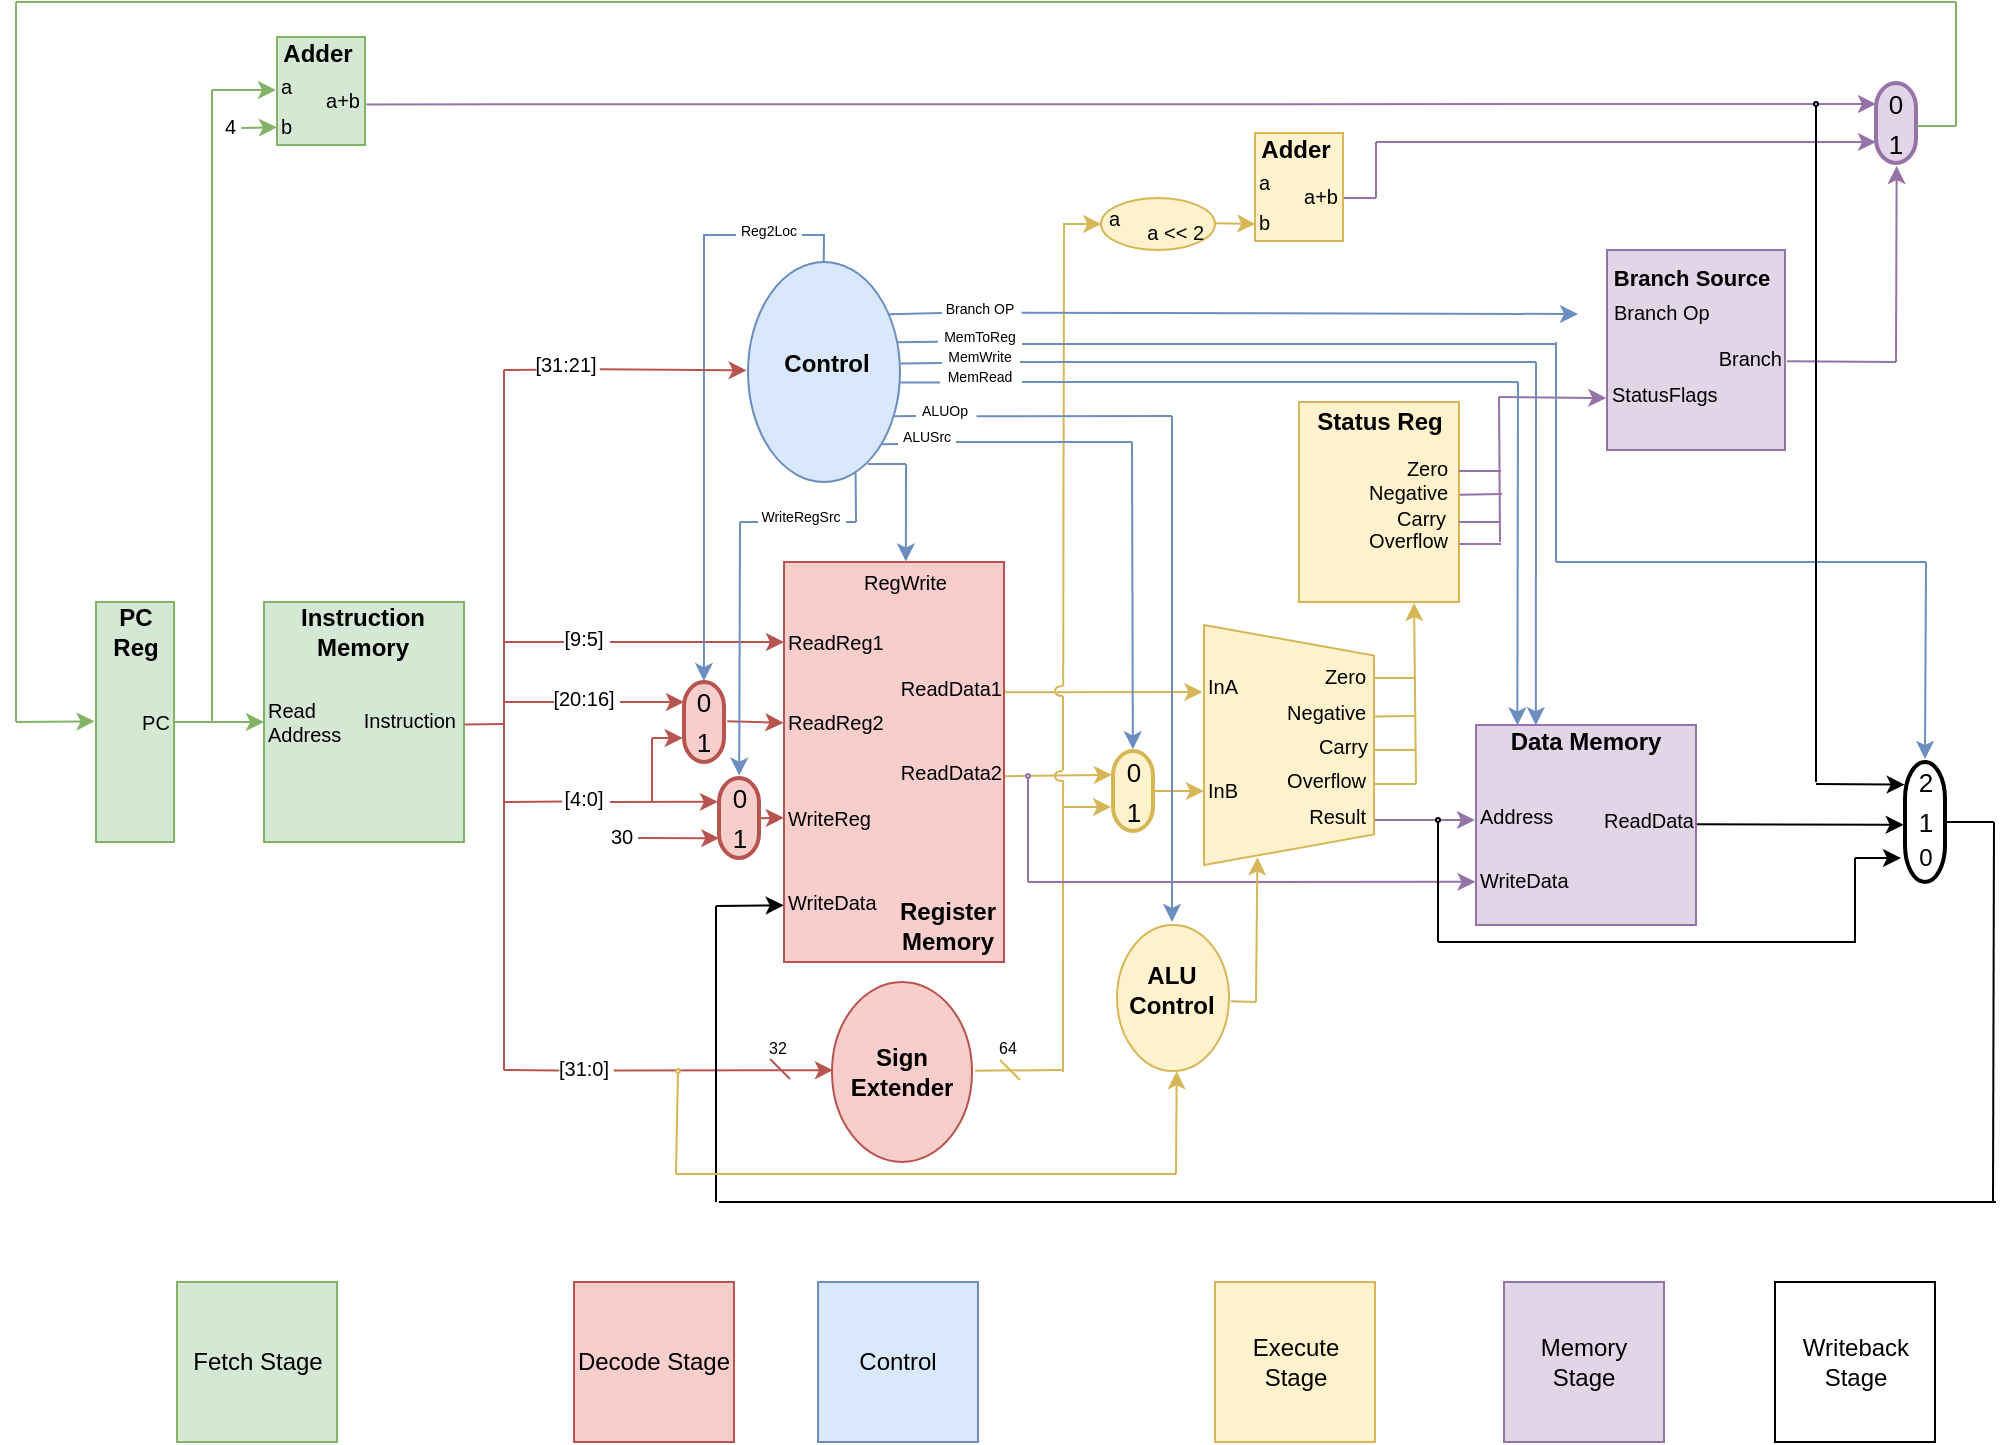 <mxfile version="10.6.5" type="device"><diagram id="GEWAEGAaDJInfuJMEdcB" name="Page-1"><mxGraphModel dx="1394" dy="736" grid="1" gridSize="10" guides="1" tooltips="1" connect="0" arrows="0" fold="1" page="1" pageScale="1" pageWidth="10000" pageHeight="10000" math="0" shadow="0"><root><mxCell id="0"/><mxCell id="1" parent="0"/><mxCell id="F5EO7fNrncJi5tXWK-v9-142" value="" style="ellipse;whiteSpace=wrap;html=1;strokeColor=#d6b656;fillColor=#fff2cc;fontSize=7;align=left;" parent="1" vertex="1"><mxGeometry x="1342.5" y="618" width="57" height="26" as="geometry"/></mxCell><mxCell id="nRq4pLv7lDaLM8ArhGwT-8" value="" style="endArrow=classic;html=1;fontSize=10;exitX=1;exitY=0.5;exitDx=0;exitDy=0;entryX=0;entryY=0.5;entryDx=0;entryDy=0;fillColor=#d5e8d4;strokeColor=#82b366;" parent="1" source="nRq4pLv7lDaLM8ArhGwT-3" target="nRq4pLv7lDaLM8ArhGwT-6" edge="1"><mxGeometry width="50" height="50" relative="1" as="geometry"><mxPoint x="744" y="1030" as="sourcePoint"/><mxPoint x="794" y="980" as="targetPoint"/></mxGeometry></mxCell><mxCell id="nRq4pLv7lDaLM8ArhGwT-9" value="" style="group;fillColor=#d5e8d4;strokeColor=#82b366;" parent="1" vertex="1" connectable="0"><mxGeometry x="840" y="820" width="39" height="120" as="geometry"/></mxCell><mxCell id="nRq4pLv7lDaLM8ArhGwT-1" value="" style="rounded=0;whiteSpace=wrap;html=1;fillColor=#d5e8d4;strokeColor=#82b366;" parent="nRq4pLv7lDaLM8ArhGwT-9" vertex="1"><mxGeometry width="39" height="120" as="geometry"/></mxCell><mxCell id="nRq4pLv7lDaLM8ArhGwT-2" value="PC&lt;br&gt;Reg" style="text;html=1;strokeColor=none;fillColor=none;align=center;verticalAlign=middle;whiteSpace=wrap;rounded=0;fontStyle=1" parent="nRq4pLv7lDaLM8ArhGwT-9" vertex="1"><mxGeometry x="9.75" y="7.5" width="19.5" height="15" as="geometry"/></mxCell><mxCell id="nRq4pLv7lDaLM8ArhGwT-3" value="PC" style="text;html=1;strokeColor=none;fillColor=none;align=center;verticalAlign=middle;whiteSpace=wrap;rounded=0;fontSize=10;" parent="nRq4pLv7lDaLM8ArhGwT-9" vertex="1"><mxGeometry x="19.5" y="52.5" width="19.5" height="15" as="geometry"/></mxCell><mxCell id="nRq4pLv7lDaLM8ArhGwT-10" value="" style="group" parent="1" vertex="1" connectable="0"><mxGeometry x="924" y="820" width="100" height="120" as="geometry"/></mxCell><mxCell id="nRq4pLv7lDaLM8ArhGwT-4" value="" style="rounded=0;whiteSpace=wrap;html=1;fillColor=#d5e8d4;strokeColor=#82b366;" parent="nRq4pLv7lDaLM8ArhGwT-10" vertex="1"><mxGeometry width="100" height="120" as="geometry"/></mxCell><mxCell id="nRq4pLv7lDaLM8ArhGwT-5" value="Instruction&lt;br&gt;Memory" style="text;html=1;strokeColor=none;fillColor=none;align=center;verticalAlign=middle;whiteSpace=wrap;rounded=0;fontStyle=1" parent="nRq4pLv7lDaLM8ArhGwT-10" vertex="1"><mxGeometry x="33.333" y="7.5" width="33.333" height="15" as="geometry"/></mxCell><mxCell id="nRq4pLv7lDaLM8ArhGwT-6" value="Read Address" style="text;html=1;strokeColor=none;fillColor=none;align=left;verticalAlign=middle;whiteSpace=wrap;rounded=0;fontSize=10;" parent="nRq4pLv7lDaLM8ArhGwT-10" vertex="1"><mxGeometry y="52.5" width="33.333" height="15" as="geometry"/></mxCell><mxCell id="nRq4pLv7lDaLM8ArhGwT-7" value="Instruction" style="text;html=1;strokeColor=none;fillColor=none;align=right;verticalAlign=middle;whiteSpace=wrap;rounded=0;fontSize=10;" parent="nRq4pLv7lDaLM8ArhGwT-10" vertex="1"><mxGeometry x="64.833" y="51" width="33.333" height="15" as="geometry"/></mxCell><mxCell id="nRq4pLv7lDaLM8ArhGwT-21" value="" style="group" parent="1" vertex="1" connectable="0"><mxGeometry x="1124" y="860" width="40" height="40" as="geometry"/></mxCell><mxCell id="nRq4pLv7lDaLM8ArhGwT-18" value="" style="strokeWidth=2;html=1;shape=mxgraph.flowchart.terminator;whiteSpace=wrap;fontSize=10;align=left;rotation=90;fillColor=#f8cecc;strokeColor=#b85450;" parent="nRq4pLv7lDaLM8ArhGwT-21" vertex="1"><mxGeometry y="10" width="40" height="20" as="geometry"/></mxCell><mxCell id="nRq4pLv7lDaLM8ArhGwT-19" value="0" style="text;html=1;strokeColor=none;fillColor=none;align=center;verticalAlign=middle;whiteSpace=wrap;rounded=0;fontSize=13;" parent="nRq4pLv7lDaLM8ArhGwT-21" vertex="1"><mxGeometry x="15" width="10" height="20" as="geometry"/></mxCell><mxCell id="nRq4pLv7lDaLM8ArhGwT-20" value="1" style="text;html=1;strokeColor=none;fillColor=none;align=center;verticalAlign=middle;whiteSpace=wrap;rounded=0;fontSize=13;" parent="nRq4pLv7lDaLM8ArhGwT-21" vertex="1"><mxGeometry x="15" y="20" width="10" height="20" as="geometry"/></mxCell><mxCell id="jr-7Io3T9gxjwfJFGv9w-19" value="" style="endArrow=classic;html=1;fontSize=8;entryX=0.701;entryY=1.032;entryDx=0;entryDy=0;entryPerimeter=0;fillColor=#f8cecc;strokeColor=#b85450;" parent="nRq4pLv7lDaLM8ArhGwT-21" target="nRq4pLv7lDaLM8ArhGwT-18" edge="1"><mxGeometry width="50" height="50" relative="1" as="geometry"><mxPoint x="-6" y="28" as="sourcePoint"/><mxPoint x="50" y="30" as="targetPoint"/></mxGeometry></mxCell><mxCell id="nRq4pLv7lDaLM8ArhGwT-23" value="" style="endArrow=classic;html=1;fontSize=13;entryX=-0.01;entryY=0.52;entryDx=0;entryDy=0;entryPerimeter=0;exitX=0.49;exitY=-0.08;exitDx=0;exitDy=0;exitPerimeter=0;fillColor=#f8cecc;strokeColor=#b85450;" parent="1" source="nRq4pLv7lDaLM8ArhGwT-18" target="nRq4pLv7lDaLM8ArhGwT-15" edge="1"><mxGeometry width="50" height="50" relative="1" as="geometry"><mxPoint x="1104" y="970" as="sourcePoint"/><mxPoint x="1154" y="920" as="targetPoint"/></mxGeometry></mxCell><mxCell id="nRq4pLv7lDaLM8ArhGwT-24" value="" style="endArrow=none;html=1;fontSize=13;exitX=1.003;exitY=0.51;exitDx=0;exitDy=0;exitPerimeter=0;fillColor=#f8cecc;strokeColor=#b85450;" parent="1" source="nRq4pLv7lDaLM8ArhGwT-4" edge="1"><mxGeometry width="50" height="50" relative="1" as="geometry"><mxPoint x="1074" y="950" as="sourcePoint"/><mxPoint x="1044" y="881" as="targetPoint"/></mxGeometry></mxCell><mxCell id="nRq4pLv7lDaLM8ArhGwT-25" value="" style="endArrow=none;html=1;fontSize=13;fillColor=#f8cecc;strokeColor=#b85450;" parent="1" edge="1"><mxGeometry width="50" height="50" relative="1" as="geometry"><mxPoint x="1044" y="1054" as="sourcePoint"/><mxPoint x="1044" y="704" as="targetPoint"/></mxGeometry></mxCell><mxCell id="jr-7Io3T9gxjwfJFGv9w-1" value="" style="endArrow=classic;html=1;exitX=0.717;exitY=0.75;exitDx=0;exitDy=0;exitPerimeter=0;fillColor=#f8cecc;strokeColor=#b85450;" parent="1" source="jr-7Io3T9gxjwfJFGv9w-2" target="nRq4pLv7lDaLM8ArhGwT-14" edge="1"><mxGeometry width="50" height="50" relative="1" as="geometry"><mxPoint x="1044" y="839" as="sourcePoint"/><mxPoint x="1144" y="810" as="targetPoint"/></mxGeometry></mxCell><mxCell id="jr-7Io3T9gxjwfJFGv9w-2" value="[9:5]" style="text;html=1;strokeColor=none;fillColor=none;align=center;verticalAlign=middle;whiteSpace=wrap;rounded=0;fontSize=10;" parent="1" vertex="1"><mxGeometry x="1054" y="832.5" width="60" height="10" as="geometry"/></mxCell><mxCell id="jr-7Io3T9gxjwfJFGv9w-5" value="" style="endArrow=none;html=1;fontSize=8;entryX=0.333;entryY=0.75;entryDx=0;entryDy=0;entryPerimeter=0;fillColor=#f8cecc;strokeColor=#b85450;" parent="1" target="jr-7Io3T9gxjwfJFGv9w-2" edge="1"><mxGeometry width="50" height="50" relative="1" as="geometry"><mxPoint x="1044" y="840" as="sourcePoint"/><mxPoint x="1134" y="860" as="targetPoint"/></mxGeometry></mxCell><mxCell id="jr-7Io3T9gxjwfJFGv9w-7" value="" style="endArrow=classic;html=1;fontSize=8;exitX=0.8;exitY=0.75;exitDx=0;exitDy=0;exitPerimeter=0;fillColor=#f8cecc;strokeColor=#b85450;" parent="1" source="jr-7Io3T9gxjwfJFGv9w-10" edge="1"><mxGeometry width="50" height="50" relative="1" as="geometry"><mxPoint x="1117" y="870" as="sourcePoint"/><mxPoint x="1134" y="870" as="targetPoint"/></mxGeometry></mxCell><mxCell id="jr-7Io3T9gxjwfJFGv9w-10" value="[20:16]" style="text;html=1;strokeColor=none;fillColor=none;align=center;verticalAlign=middle;whiteSpace=wrap;rounded=0;fontSize=10;" parent="1" vertex="1"><mxGeometry x="1054" y="862.5" width="60" height="10" as="geometry"/></mxCell><mxCell id="jr-7Io3T9gxjwfJFGv9w-12" value="" style="endArrow=none;html=1;fontSize=8;exitX=0.25;exitY=0.75;exitDx=0;exitDy=0;exitPerimeter=0;fillColor=#f8cecc;strokeColor=#b85450;" parent="1" source="jr-7Io3T9gxjwfJFGv9w-10" edge="1"><mxGeometry width="50" height="50" relative="1" as="geometry"><mxPoint x="1050" y="870" as="sourcePoint"/><mxPoint x="1044" y="870" as="targetPoint"/></mxGeometry></mxCell><mxCell id="jr-7Io3T9gxjwfJFGv9w-14" value="" style="endArrow=classic;html=1;fontSize=8;entryX=0.298;entryY=1.028;entryDx=0;entryDy=0;entryPerimeter=0;fillColor=#f8cecc;strokeColor=#b85450;" parent="1" target="TWKKnOHG6fg1YNwIzenU-28" edge="1"><mxGeometry width="50" height="50" relative="1" as="geometry"><mxPoint x="1097" y="920" as="sourcePoint"/><mxPoint x="1124" y="920" as="targetPoint"/></mxGeometry></mxCell><mxCell id="jr-7Io3T9gxjwfJFGv9w-15" value="[4:0]" style="text;html=1;strokeColor=none;fillColor=none;align=center;verticalAlign=middle;whiteSpace=wrap;rounded=0;fontSize=10;" parent="1" vertex="1"><mxGeometry x="1054" y="915" width="60" height="5" as="geometry"/></mxCell><mxCell id="jr-7Io3T9gxjwfJFGv9w-17" value="" style="endArrow=none;html=1;fontSize=8;exitX=0.317;exitY=0.958;exitDx=0;exitDy=0;exitPerimeter=0;fillColor=#f8cecc;strokeColor=#b85450;" parent="1" source="jr-7Io3T9gxjwfJFGv9w-15" edge="1"><mxGeometry width="50" height="50" relative="1" as="geometry"><mxPoint x="1034" y="980" as="sourcePoint"/><mxPoint x="1044" y="920" as="targetPoint"/></mxGeometry></mxCell><mxCell id="jr-7Io3T9gxjwfJFGv9w-18" value="" style="endArrow=none;html=1;fontSize=8;fillColor=#f8cecc;strokeColor=#b85450;" parent="1" edge="1"><mxGeometry width="50" height="50" relative="1" as="geometry"><mxPoint x="1118" y="888" as="sourcePoint"/><mxPoint x="1118" y="920" as="targetPoint"/></mxGeometry></mxCell><mxCell id="jr-7Io3T9gxjwfJFGv9w-22" value="" style="shape=trapezoid;perimeter=trapezoidPerimeter;whiteSpace=wrap;html=1;fontSize=8;align=right;rotation=90;size=0.127;fillColor=#fff2cc;strokeColor=#d6b656;" parent="1" vertex="1"><mxGeometry x="1376.5" y="849" width="120" height="85" as="geometry"/></mxCell><mxCell id="jr-7Io3T9gxjwfJFGv9w-24" value="InA" style="text;html=1;strokeColor=none;fillColor=none;align=left;verticalAlign=middle;whiteSpace=wrap;rounded=0;fontSize=10;" parent="1" vertex="1"><mxGeometry x="1393.5" y="851.5" width="40" height="20" as="geometry"/></mxCell><mxCell id="jr-7Io3T9gxjwfJFGv9w-25" value="InB" style="text;html=1;strokeColor=none;fillColor=none;align=left;verticalAlign=middle;whiteSpace=wrap;rounded=0;fontSize=10;" parent="1" vertex="1"><mxGeometry x="1393.5" y="904" width="40" height="20" as="geometry"/></mxCell><mxCell id="jr-7Io3T9gxjwfJFGv9w-26" value="" style="endArrow=classic;html=1;fontSize=8;exitX=1.011;exitY=0.632;exitDx=0;exitDy=0;exitPerimeter=0;entryX=-0.008;entryY=0.676;entryDx=0;entryDy=0;entryPerimeter=0;fillColor=#fff2cc;strokeColor=#d6b656;" parent="1" source="jr-7Io3T9gxjwfJFGv9w-20" target="jr-7Io3T9gxjwfJFGv9w-24" edge="1"><mxGeometry width="50" height="50" relative="1" as="geometry"><mxPoint x="1394" y="890" as="sourcePoint"/><mxPoint x="1444" y="840" as="targetPoint"/></mxGeometry></mxCell><mxCell id="jr-7Io3T9gxjwfJFGv9w-27" value="" style="group" parent="1" vertex="1" connectable="0"><mxGeometry x="1338.5" y="894.5" width="40" height="40" as="geometry"/></mxCell><mxCell id="jr-7Io3T9gxjwfJFGv9w-28" value="" style="strokeWidth=2;html=1;shape=mxgraph.flowchart.terminator;whiteSpace=wrap;fontSize=10;align=left;rotation=90;fillColor=#fff2cc;strokeColor=#d6b656;" parent="jr-7Io3T9gxjwfJFGv9w-27" vertex="1"><mxGeometry y="10" width="40" height="20" as="geometry"/></mxCell><mxCell id="jr-7Io3T9gxjwfJFGv9w-29" value="0" style="text;html=1;strokeColor=none;fillColor=none;align=center;verticalAlign=middle;whiteSpace=wrap;rounded=0;fontSize=13;" parent="jr-7Io3T9gxjwfJFGv9w-27" vertex="1"><mxGeometry x="15" width="10" height="20" as="geometry"/></mxCell><mxCell id="jr-7Io3T9gxjwfJFGv9w-30" value="1" style="text;html=1;strokeColor=none;fillColor=none;align=center;verticalAlign=middle;whiteSpace=wrap;rounded=0;fontSize=13;" parent="jr-7Io3T9gxjwfJFGv9w-27" vertex="1"><mxGeometry x="15" y="20" width="10" height="20" as="geometry"/></mxCell><mxCell id="jr-7Io3T9gxjwfJFGv9w-32" value="" style="endArrow=classic;html=1;fontSize=8;entryX=0.011;entryY=0.528;entryDx=0;entryDy=0;entryPerimeter=0;exitX=0.501;exitY=-0.01;exitDx=0;exitDy=0;exitPerimeter=0;fillColor=#fff2cc;strokeColor=#d6b656;" parent="1" source="jr-7Io3T9gxjwfJFGv9w-28" target="jr-7Io3T9gxjwfJFGv9w-25" edge="1"><mxGeometry width="50" height="50" relative="1" as="geometry"><mxPoint x="1313.5" y="989" as="sourcePoint"/><mxPoint x="1363.5" y="939" as="targetPoint"/></mxGeometry></mxCell><mxCell id="jr-7Io3T9gxjwfJFGv9w-33" value="" style="endArrow=classic;html=1;fontSize=8;entryX=0.297;entryY=1.029;entryDx=0;entryDy=0;entryPerimeter=0;exitX=1.011;exitY=0.604;exitDx=0;exitDy=0;exitPerimeter=0;fillColor=#fff2cc;strokeColor=#d6b656;" parent="1" source="jr-7Io3T9gxjwfJFGv9w-21" target="jr-7Io3T9gxjwfJFGv9w-28" edge="1"><mxGeometry width="50" height="50" relative="1" as="geometry"><mxPoint x="1345" y="906" as="sourcePoint"/><mxPoint x="1434" y="930" as="targetPoint"/></mxGeometry></mxCell><mxCell id="jr-7Io3T9gxjwfJFGv9w-34" value="" style="ellipse;whiteSpace=wrap;html=1;fontSize=8;align=right;rotation=90;fillColor=#f8cecc;strokeColor=#b85450;" parent="1" vertex="1"><mxGeometry x="1198" y="1020" width="90" height="70" as="geometry"/></mxCell><mxCell id="jr-7Io3T9gxjwfJFGv9w-36" value="&lt;div&gt;Sign&lt;/div&gt;&lt;div&gt;Extender&lt;br&gt;&lt;/div&gt;" style="text;html=1;strokeColor=none;fillColor=none;align=center;verticalAlign=middle;whiteSpace=wrap;rounded=0;fontStyle=1" parent="1" vertex="1"><mxGeometry x="1218" y="1045" width="50" height="20" as="geometry"/></mxCell><mxCell id="jr-7Io3T9gxjwfJFGv9w-37" value="" style="endArrow=classic;html=1;fontSize=8;entryX=0.49;entryY=0.993;entryDx=0;entryDy=0;entryPerimeter=0;exitX=0.747;exitY=0.842;exitDx=0;exitDy=0;exitPerimeter=0;fillColor=#f8cecc;strokeColor=#b85450;" parent="1" source="jr-7Io3T9gxjwfJFGv9w-40" target="jr-7Io3T9gxjwfJFGv9w-34" edge="1"><mxGeometry width="50" height="50" relative="1" as="geometry"><mxPoint x="1044" y="1054" as="sourcePoint"/><mxPoint x="1124" y="1040" as="targetPoint"/></mxGeometry></mxCell><mxCell id="jr-7Io3T9gxjwfJFGv9w-40" value="[31:0]" style="text;html=1;strokeColor=none;fillColor=none;align=center;verticalAlign=middle;whiteSpace=wrap;rounded=0;fontSize=10;" parent="1" vertex="1"><mxGeometry x="1054" y="1050" width="60" height="5" as="geometry"/></mxCell><mxCell id="jr-7Io3T9gxjwfJFGv9w-42" value="" style="endArrow=none;html=1;fontSize=8;entryX=0.294;entryY=0.842;entryDx=0;entryDy=0;entryPerimeter=0;fillColor=#f8cecc;strokeColor=#b85450;" parent="1" target="jr-7Io3T9gxjwfJFGv9w-40" edge="1"><mxGeometry width="50" height="50" relative="1" as="geometry"><mxPoint x="1044" y="1054" as="sourcePoint"/><mxPoint x="1053" y="1054" as="targetPoint"/></mxGeometry></mxCell><mxCell id="jr-7Io3T9gxjwfJFGv9w-43" value="" style="endArrow=none;html=1;fontSize=8;exitX=0.493;exitY=-0.02;exitDx=0;exitDy=0;exitPerimeter=0;fillColor=#fff2cc;strokeColor=#d6b656;" parent="1" source="jr-7Io3T9gxjwfJFGv9w-34" edge="1"><mxGeometry width="50" height="50" relative="1" as="geometry"><mxPoint x="1334" y="1060" as="sourcePoint"/><mxPoint x="1323" y="1054" as="targetPoint"/></mxGeometry></mxCell><mxCell id="jr-7Io3T9gxjwfJFGv9w-46" value="" style="endArrow=none;html=1;fontSize=8;entryX=-0.013;entryY=0.051;entryDx=0;entryDy=0;entryPerimeter=0;fillColor=#fff2cc;strokeColor=#d6b656;" parent="1" target="jr-7Io3T9gxjwfJFGv9w-47" edge="1"><mxGeometry width="50" height="50" relative="1" as="geometry"><mxPoint x="1323.5" y="1055" as="sourcePoint"/><mxPoint x="1323.5" y="911" as="targetPoint"/></mxGeometry></mxCell><mxCell id="jr-7Io3T9gxjwfJFGv9w-47" value="" style="shape=requiredInterface;html=1;verticalLabelPosition=bottom;fontSize=8;align=right;rotation=-180;fillColor=#fff2cc;strokeColor=#d6b656;" parent="1" vertex="1"><mxGeometry x="1319.5" y="904.5" width="4" height="5" as="geometry"/></mxCell><mxCell id="jr-7Io3T9gxjwfJFGv9w-48" value="" style="shape=requiredInterface;html=1;verticalLabelPosition=bottom;fontSize=8;align=right;rotation=-180;fillColor=#fff2cc;strokeColor=#d6b656;" parent="1" vertex="1"><mxGeometry x="1319.5" y="862" width="4" height="5" as="geometry"/></mxCell><mxCell id="jr-7Io3T9gxjwfJFGv9w-49" value="" style="endArrow=none;html=1;fontSize=8;fillColor=#fff2cc;strokeColor=#d6b656;" parent="1" edge="1"><mxGeometry width="50" height="50" relative="1" as="geometry"><mxPoint x="1323.5" y="904" as="sourcePoint"/><mxPoint x="1323.5" y="867" as="targetPoint"/></mxGeometry></mxCell><mxCell id="jr-7Io3T9gxjwfJFGv9w-50" value="" style="endArrow=none;html=1;fontSize=8;exitX=-0.023;exitY=1;exitDx=0;exitDy=0;exitPerimeter=0;fillColor=#fff2cc;strokeColor=#d6b656;" parent="1" source="jr-7Io3T9gxjwfJFGv9w-48" edge="1"><mxGeometry width="50" height="50" relative="1" as="geometry"><mxPoint x="1333.5" y="861" as="sourcePoint"/><mxPoint x="1324" y="631" as="targetPoint"/></mxGeometry></mxCell><mxCell id="jr-7Io3T9gxjwfJFGv9w-51" value="" style="endArrow=classic;html=1;fontSize=8;fillColor=#fff2cc;strokeColor=#d6b656;" parent="1" edge="1"><mxGeometry width="50" height="50" relative="1" as="geometry"><mxPoint x="1323.5" y="922.5" as="sourcePoint"/><mxPoint x="1347.5" y="922.5" as="targetPoint"/></mxGeometry></mxCell><mxCell id="jr-7Io3T9gxjwfJFGv9w-52" value="Result" style="text;html=1;strokeColor=none;fillColor=none;align=right;verticalAlign=middle;whiteSpace=wrap;rounded=0;fontSize=10;" parent="1" vertex="1"><mxGeometry x="1436.5" y="916.5" width="40" height="20" as="geometry"/></mxCell><mxCell id="jr-7Io3T9gxjwfJFGv9w-54" value="Overflow" style="text;html=1;strokeColor=none;fillColor=none;align=right;verticalAlign=middle;whiteSpace=wrap;rounded=0;fontSize=10;" parent="1" vertex="1"><mxGeometry x="1436.5" y="899" width="40" height="20" as="geometry"/></mxCell><mxCell id="jr-7Io3T9gxjwfJFGv9w-55" value="Carry" style="text;html=1;strokeColor=none;fillColor=none;align=right;verticalAlign=middle;whiteSpace=wrap;rounded=0;fontSize=10;" parent="1" vertex="1"><mxGeometry x="1438" y="882" width="40" height="20" as="geometry"/></mxCell><mxCell id="jr-7Io3T9gxjwfJFGv9w-56" value="Negative" style="text;html=1;strokeColor=none;fillColor=none;align=right;verticalAlign=middle;whiteSpace=wrap;rounded=0;fontSize=10;" parent="1" vertex="1"><mxGeometry x="1436.5" y="865" width="40" height="20" as="geometry"/></mxCell><mxCell id="jr-7Io3T9gxjwfJFGv9w-57" value="Zero" style="text;html=1;strokeColor=none;fillColor=none;align=right;verticalAlign=middle;whiteSpace=wrap;rounded=0;fontSize=10;" parent="1" vertex="1"><mxGeometry x="1436.5" y="846.5" width="40" height="20" as="geometry"/></mxCell><mxCell id="F5EO7fNrncJi5tXWK-v9-1" value="" style="group" parent="1" vertex="1" connectable="0"><mxGeometry x="1184" y="800" width="110" height="200" as="geometry"/></mxCell><mxCell id="nRq4pLv7lDaLM8ArhGwT-11" value="" style="rounded=0;whiteSpace=wrap;html=1;fontSize=10;align=left;fillColor=#f8cecc;strokeColor=#b85450;" parent="F5EO7fNrncJi5tXWK-v9-1" vertex="1"><mxGeometry width="110" height="200" as="geometry"/></mxCell><mxCell id="nRq4pLv7lDaLM8ArhGwT-12" value="Register Memory" style="text;html=1;strokeColor=none;fillColor=none;align=center;verticalAlign=middle;whiteSpace=wrap;rounded=0;fontStyle=1" parent="F5EO7fNrncJi5tXWK-v9-1" vertex="1"><mxGeometry x="34.375" y="171.5" width="96.25" height="20" as="geometry"/></mxCell><mxCell id="nRq4pLv7lDaLM8ArhGwT-14" value="ReadReg1" style="text;html=1;strokeColor=none;fillColor=none;align=left;verticalAlign=middle;whiteSpace=wrap;rounded=0;fontSize=10;" parent="F5EO7fNrncJi5tXWK-v9-1" vertex="1"><mxGeometry y="30" width="27.5" height="20" as="geometry"/></mxCell><mxCell id="nRq4pLv7lDaLM8ArhGwT-15" value="&lt;div&gt;ReadReg2&lt;/div&gt;" style="text;html=1;strokeColor=none;fillColor=none;align=left;verticalAlign=middle;whiteSpace=wrap;rounded=0;fontSize=10;" parent="F5EO7fNrncJi5tXWK-v9-1" vertex="1"><mxGeometry y="70" width="27.5" height="20" as="geometry"/></mxCell><mxCell id="nRq4pLv7lDaLM8ArhGwT-16" value="WriteReg" style="text;html=1;strokeColor=none;fillColor=none;align=left;verticalAlign=middle;whiteSpace=wrap;rounded=0;fontSize=10;" parent="F5EO7fNrncJi5tXWK-v9-1" vertex="1"><mxGeometry y="117.5" width="27.5" height="20" as="geometry"/></mxCell><mxCell id="nRq4pLv7lDaLM8ArhGwT-17" value="WriteData" style="text;html=1;strokeColor=none;fillColor=none;align=left;verticalAlign=middle;whiteSpace=wrap;rounded=0;fontSize=10;" parent="F5EO7fNrncJi5tXWK-v9-1" vertex="1"><mxGeometry y="160" width="27.5" height="20" as="geometry"/></mxCell><mxCell id="jr-7Io3T9gxjwfJFGv9w-20" value="ReadData1" style="text;html=1;strokeColor=none;fillColor=none;align=right;verticalAlign=middle;whiteSpace=wrap;rounded=0;fontSize=10;" parent="F5EO7fNrncJi5tXWK-v9-1" vertex="1"><mxGeometry x="82.5" y="52.5" width="27.5" height="20" as="geometry"/></mxCell><mxCell id="jr-7Io3T9gxjwfJFGv9w-21" value="ReadData2" style="text;html=1;strokeColor=none;fillColor=none;align=right;verticalAlign=middle;whiteSpace=wrap;rounded=0;fontSize=10;" parent="F5EO7fNrncJi5tXWK-v9-1" vertex="1"><mxGeometry x="82.5" y="95" width="27.5" height="20" as="geometry"/></mxCell><mxCell id="F5EO7fNrncJi5tXWK-v9-54" value="RegWrite" style="text;html=1;strokeColor=none;fillColor=none;align=left;verticalAlign=middle;whiteSpace=wrap;rounded=0;fontSize=10;" parent="F5EO7fNrncJi5tXWK-v9-1" vertex="1"><mxGeometry x="37.5" width="27.5" height="20" as="geometry"/></mxCell><mxCell id="F5EO7fNrncJi5tXWK-v9-2" value="" style="group" parent="1" vertex="1" connectable="0"><mxGeometry x="1176" y="1037.5" width="11" height="21" as="geometry"/></mxCell><mxCell id="jr-7Io3T9gxjwfJFGv9w-38" value="" style="endArrow=none;html=1;fontSize=8;fillColor=#f8cecc;strokeColor=#b85450;" parent="F5EO7fNrncJi5tXWK-v9-2" edge="1"><mxGeometry width="50" height="50" relative="1" as="geometry"><mxPoint x="1" y="11" as="sourcePoint"/><mxPoint x="11" y="21" as="targetPoint"/></mxGeometry></mxCell><mxCell id="jr-7Io3T9gxjwfJFGv9w-39" value="32" style="text;html=1;strokeColor=none;fillColor=none;align=center;verticalAlign=middle;whiteSpace=wrap;rounded=0;fontSize=8;" parent="F5EO7fNrncJi5tXWK-v9-2" vertex="1"><mxGeometry width="10" height="10" as="geometry"/></mxCell><mxCell id="F5EO7fNrncJi5tXWK-v9-3" value="" style="group" parent="1" vertex="1" connectable="0"><mxGeometry x="1291" y="1038" width="11" height="21" as="geometry"/></mxCell><mxCell id="jr-7Io3T9gxjwfJFGv9w-44" value="" style="endArrow=none;html=1;fontSize=8;fillColor=#fff2cc;strokeColor=#d6b656;" parent="F5EO7fNrncJi5tXWK-v9-3" edge="1"><mxGeometry width="50" height="50" relative="1" as="geometry"><mxPoint x="1" y="11" as="sourcePoint"/><mxPoint x="11" y="21" as="targetPoint"/></mxGeometry></mxCell><mxCell id="jr-7Io3T9gxjwfJFGv9w-45" value="64" style="text;html=1;strokeColor=none;fillColor=none;align=center;verticalAlign=middle;whiteSpace=wrap;rounded=0;fontSize=8;" parent="F5EO7fNrncJi5tXWK-v9-3" vertex="1"><mxGeometry width="10" height="10" as="geometry"/></mxCell><mxCell id="F5EO7fNrncJi5tXWK-v9-12" value="" style="endArrow=none;html=1;fontSize=10;exitX=0.221;exitY=-0.001;exitDx=0;exitDy=0;exitPerimeter=0;fillColor=#fff2cc;strokeColor=#d6b656;" parent="1" source="jr-7Io3T9gxjwfJFGv9w-22" edge="1"><mxGeometry width="50" height="50" relative="1" as="geometry"><mxPoint x="1500" y="890" as="sourcePoint"/><mxPoint x="1500" y="858" as="targetPoint"/></mxGeometry></mxCell><mxCell id="F5EO7fNrncJi5tXWK-v9-13" value="" style="endArrow=none;html=1;fontSize=10;exitX=0.381;exitY=0.001;exitDx=0;exitDy=0;exitPerimeter=0;fillColor=#fff2cc;strokeColor=#d6b656;" parent="1" source="jr-7Io3T9gxjwfJFGv9w-22" edge="1"><mxGeometry width="50" height="50" relative="1" as="geometry"><mxPoint x="1520" y="900" as="sourcePoint"/><mxPoint x="1500" y="877" as="targetPoint"/></mxGeometry></mxCell><mxCell id="F5EO7fNrncJi5tXWK-v9-14" value="" style="endArrow=none;html=1;fontSize=10;exitX=0.521;exitY=0;exitDx=0;exitDy=0;exitPerimeter=0;fillColor=#fff2cc;strokeColor=#d6b656;" parent="1" source="jr-7Io3T9gxjwfJFGv9w-22" edge="1"><mxGeometry width="50" height="50" relative="1" as="geometry"><mxPoint x="1540" y="910" as="sourcePoint"/><mxPoint x="1500" y="894" as="targetPoint"/></mxGeometry></mxCell><mxCell id="F5EO7fNrncJi5tXWK-v9-15" value="" style="endArrow=none;html=1;fontSize=10;exitX=0.662;exitY=-0.003;exitDx=0;exitDy=0;exitPerimeter=0;fillColor=#fff2cc;strokeColor=#d6b656;" parent="1" source="jr-7Io3T9gxjwfJFGv9w-22" edge="1"><mxGeometry width="50" height="50" relative="1" as="geometry"><mxPoint x="1530" y="930" as="sourcePoint"/><mxPoint x="1500" y="911" as="targetPoint"/></mxGeometry></mxCell><mxCell id="F5EO7fNrncJi5tXWK-v9-17" value="" style="group" parent="1" vertex="1" connectable="0"><mxGeometry x="1441.5" y="720" width="80" height="100" as="geometry"/></mxCell><mxCell id="F5EO7fNrncJi5tXWK-v9-4" value="" style="rounded=0;whiteSpace=wrap;html=1;fontSize=10;align=right;fillColor=#fff2cc;strokeColor=#d6b656;" parent="F5EO7fNrncJi5tXWK-v9-17" vertex="1"><mxGeometry width="80" height="100" as="geometry"/></mxCell><mxCell id="F5EO7fNrncJi5tXWK-v9-6" value="Status Reg" style="text;html=1;strokeColor=none;fillColor=none;align=center;verticalAlign=middle;whiteSpace=wrap;rounded=0;fontStyle=1" parent="F5EO7fNrncJi5tXWK-v9-17" vertex="1"><mxGeometry x="3" width="74" height="20" as="geometry"/></mxCell><mxCell id="F5EO7fNrncJi5tXWK-v9-8" value="Overflow" style="text;html=1;strokeColor=none;fillColor=none;align=right;verticalAlign=middle;whiteSpace=wrap;rounded=0;fontSize=10;" parent="F5EO7fNrncJi5tXWK-v9-17" vertex="1"><mxGeometry x="36" y="63.5" width="40" height="11" as="geometry"/></mxCell><mxCell id="F5EO7fNrncJi5tXWK-v9-9" value="Carry" style="text;html=1;strokeColor=none;fillColor=none;align=right;verticalAlign=middle;whiteSpace=wrap;rounded=0;fontSize=10;" parent="F5EO7fNrncJi5tXWK-v9-17" vertex="1"><mxGeometry x="35.5" y="53" width="40" height="9" as="geometry"/></mxCell><mxCell id="F5EO7fNrncJi5tXWK-v9-10" value="Negative" style="text;html=1;strokeColor=none;fillColor=none;align=right;verticalAlign=middle;whiteSpace=wrap;rounded=0;fontSize=10;" parent="F5EO7fNrncJi5tXWK-v9-17" vertex="1"><mxGeometry x="36" y="38" width="40" height="13" as="geometry"/></mxCell><mxCell id="F5EO7fNrncJi5tXWK-v9-11" value="Zero" style="text;html=1;strokeColor=none;fillColor=none;align=right;verticalAlign=middle;whiteSpace=wrap;rounded=0;fontSize=10;" parent="F5EO7fNrncJi5tXWK-v9-17" vertex="1"><mxGeometry x="36" y="25.5" width="40" height="14" as="geometry"/></mxCell><mxCell id="F5EO7fNrncJi5tXWK-v9-18" value="" style="group;fillColor=#e1d5e7;strokeColor=#9673a6;" parent="1" vertex="1" connectable="0"><mxGeometry x="1530" y="881.5" width="110" height="100" as="geometry"/></mxCell><mxCell id="F5EO7fNrncJi5tXWK-v9-19" value="" style="rounded=0;whiteSpace=wrap;html=1;fontSize=10;align=left;fillColor=#e1d5e7;strokeColor=#9673a6;" parent="F5EO7fNrncJi5tXWK-v9-18" vertex="1"><mxGeometry width="110" height="100" as="geometry"/></mxCell><mxCell id="F5EO7fNrncJi5tXWK-v9-20" value="Data Memory" style="text;html=1;strokeColor=none;fillColor=none;align=center;verticalAlign=middle;whiteSpace=wrap;rounded=0;fontStyle=1" parent="F5EO7fNrncJi5tXWK-v9-18" vertex="1"><mxGeometry x="6.875" y="3.75" width="96.25" height="10" as="geometry"/></mxCell><mxCell id="F5EO7fNrncJi5tXWK-v9-21" value="Address" style="text;html=1;strokeColor=none;fillColor=none;align=left;verticalAlign=middle;whiteSpace=wrap;rounded=0;fontSize=10;" parent="F5EO7fNrncJi5tXWK-v9-18" vertex="1"><mxGeometry y="40" width="27.5" height="10" as="geometry"/></mxCell><mxCell id="F5EO7fNrncJi5tXWK-v9-22" value="WriteData" style="text;html=1;strokeColor=none;fillColor=none;align=left;verticalAlign=middle;whiteSpace=wrap;rounded=0;fontSize=10;" parent="F5EO7fNrncJi5tXWK-v9-18" vertex="1"><mxGeometry y="72" width="27.5" height="10" as="geometry"/></mxCell><mxCell id="F5EO7fNrncJi5tXWK-v9-25" value="ReadData" style="text;html=1;strokeColor=none;fillColor=none;align=right;verticalAlign=middle;whiteSpace=wrap;rounded=0;fontSize=10;" parent="F5EO7fNrncJi5tXWK-v9-18" vertex="1"><mxGeometry x="82.5" y="42.75" width="27.5" height="10" as="geometry"/></mxCell><mxCell id="F5EO7fNrncJi5tXWK-v9-28" value="" style="endArrow=none;html=1;fontSize=10;fillColor=#e1d5e7;strokeColor=#9673a6;" parent="1" edge="1"><mxGeometry width="50" height="50" relative="1" as="geometry"><mxPoint x="1306" y="960" as="sourcePoint"/><mxPoint x="1306" y="907" as="targetPoint"/></mxGeometry></mxCell><mxCell id="F5EO7fNrncJi5tXWK-v9-33" value="" style="group" parent="1" vertex="1" connectable="0"><mxGeometry x="1734.5" y="900" width="50" height="61" as="geometry"/></mxCell><mxCell id="F5EO7fNrncJi5tXWK-v9-34" value="" style="strokeWidth=2;html=1;shape=mxgraph.flowchart.terminator;whiteSpace=wrap;fontSize=10;align=left;rotation=90;" parent="F5EO7fNrncJi5tXWK-v9-33" vertex="1"><mxGeometry x="-10" y="20" width="60" height="20" as="geometry"/></mxCell><mxCell id="F5EO7fNrncJi5tXWK-v9-35" value="2" style="text;html=1;strokeColor=none;fillColor=none;align=center;verticalAlign=middle;whiteSpace=wrap;rounded=0;fontSize=13;" parent="F5EO7fNrncJi5tXWK-v9-33" vertex="1"><mxGeometry x="15" width="10" height="20" as="geometry"/></mxCell><mxCell id="F5EO7fNrncJi5tXWK-v9-36" value="1" style="text;html=1;strokeColor=none;fillColor=none;align=center;verticalAlign=middle;whiteSpace=wrap;rounded=0;fontSize=13;" parent="F5EO7fNrncJi5tXWK-v9-33" vertex="1"><mxGeometry x="15" y="20" width="10" height="20" as="geometry"/></mxCell><mxCell id="TWKKnOHG6fg1YNwIzenU-15" value="0" style="text;html=1;strokeColor=none;fillColor=none;align=center;verticalAlign=middle;whiteSpace=wrap;rounded=0;" vertex="1" parent="F5EO7fNrncJi5tXWK-v9-33"><mxGeometry x="15" y="38" width="10" height="20" as="geometry"/></mxCell><mxCell id="F5EO7fNrncJi5tXWK-v9-37" value="" style="endArrow=classic;html=1;fontSize=10;entryX=-0.009;entryY=0.643;entryDx=0;entryDy=0;entryPerimeter=0;fillColor=#e1d5e7;strokeColor=#9673a6;" parent="1" target="F5EO7fNrncJi5tXWK-v9-22" edge="1"><mxGeometry width="50" height="50" relative="1" as="geometry"><mxPoint x="1306" y="960" as="sourcePoint"/><mxPoint x="1490" y="930" as="targetPoint"/></mxGeometry></mxCell><mxCell id="F5EO7fNrncJi5tXWK-v9-38" value="" style="endArrow=classic;html=1;fontSize=10;fillColor=#fff2cc;strokeColor=#d6b656;entryX=0.719;entryY=1.005;entryDx=0;entryDy=0;entryPerimeter=0;" parent="1" target="F5EO7fNrncJi5tXWK-v9-4" edge="1"><mxGeometry width="50" height="50" relative="1" as="geometry"><mxPoint x="1500" y="911" as="sourcePoint"/><mxPoint x="1482" y="830" as="targetPoint"/></mxGeometry></mxCell><mxCell id="F5EO7fNrncJi5tXWK-v9-39" value="" style="endArrow=classic;html=1;fontSize=10;exitX=0.812;exitY=-0.005;exitDx=0;exitDy=0;exitPerimeter=0;entryX=-0.02;entryY=0.756;entryDx=0;entryDy=0;entryPerimeter=0;fillColor=#e1d5e7;strokeColor=#9673a6;" parent="1" source="jr-7Io3T9gxjwfJFGv9w-22" target="F5EO7fNrncJi5tXWK-v9-21" edge="1"><mxGeometry width="50" height="50" relative="1" as="geometry"><mxPoint x="1510" y="940" as="sourcePoint"/><mxPoint x="1560" y="890" as="targetPoint"/></mxGeometry></mxCell><mxCell id="F5EO7fNrncJi5tXWK-v9-40" value="" style="endArrow=classic;html=1;fontSize=10;exitX=1.016;exitY=0.684;exitDx=0;exitDy=0;exitPerimeter=0;entryX=0.523;entryY=1.033;entryDx=0;entryDy=0;entryPerimeter=0;" parent="1" source="F5EO7fNrncJi5tXWK-v9-25" edge="1" target="F5EO7fNrncJi5tXWK-v9-34"><mxGeometry width="50" height="50" relative="1" as="geometry"><mxPoint x="1710" y="940" as="sourcePoint"/><mxPoint x="1673" y="931" as="targetPoint"/></mxGeometry></mxCell><mxCell id="F5EO7fNrncJi5tXWK-v9-43" value="" style="endArrow=none;html=1;fontSize=10;" parent="1" edge="1"><mxGeometry width="50" height="50" relative="1" as="geometry"><mxPoint x="1511" y="990" as="sourcePoint"/><mxPoint x="1511" y="929" as="targetPoint"/></mxGeometry></mxCell><mxCell id="F5EO7fNrncJi5tXWK-v9-44" value="" style="endArrow=none;html=1;fontSize=10;" parent="1" edge="1"><mxGeometry width="50" height="50" relative="1" as="geometry"><mxPoint x="1720" y="990" as="sourcePoint"/><mxPoint x="1511" y="990" as="targetPoint"/></mxGeometry></mxCell><mxCell id="F5EO7fNrncJi5tXWK-v9-48" value="" style="endArrow=none;html=1;fontSize=10;" parent="1" edge="1"><mxGeometry width="50" height="50" relative="1" as="geometry"><mxPoint x="1719.5" y="990" as="sourcePoint"/><mxPoint x="1719.5" y="948" as="targetPoint"/></mxGeometry></mxCell><mxCell id="F5EO7fNrncJi5tXWK-v9-49" value="" style="endArrow=classic;html=1;fontSize=10;" parent="1" edge="1"><mxGeometry width="50" height="50" relative="1" as="geometry"><mxPoint x="1719.5" y="948" as="sourcePoint"/><mxPoint x="1742.5" y="948" as="targetPoint"/></mxGeometry></mxCell><mxCell id="F5EO7fNrncJi5tXWK-v9-53" value="" style="group" parent="1" vertex="1" connectable="0"><mxGeometry x="1114" y="632" width="192" height="111" as="geometry"/></mxCell><mxCell id="F5EO7fNrncJi5tXWK-v9-50" value="" style="ellipse;whiteSpace=wrap;html=1;fillColor=#dae8fc;fontSize=10;align=right;rotation=90;strokeColor=#6c8ebf;" parent="F5EO7fNrncJi5tXWK-v9-53" vertex="1"><mxGeometry x="35" y="35" width="110" height="76" as="geometry"/></mxCell><mxCell id="F5EO7fNrncJi5tXWK-v9-52" value="Control" style="text;html=1;strokeColor=none;fillColor=none;align=center;verticalAlign=middle;whiteSpace=wrap;rounded=0;fontStyle=1" parent="F5EO7fNrncJi5tXWK-v9-53" vertex="1"><mxGeometry x="62.5" y="59" width="57" height="20" as="geometry"/></mxCell><mxCell id="F5EO7fNrncJi5tXWK-v9-59" value="" style="endArrow=none;html=1;fontSize=10;fillColor=#dae8fc;strokeColor=#6c8ebf;" parent="F5EO7fNrncJi5tXWK-v9-53" source="F5EO7fNrncJi5tXWK-v9-61" edge="1"><mxGeometry width="50" height="50" relative="1" as="geometry"><mxPoint x="30" y="4.5" as="sourcePoint"/><mxPoint x="90" y="4.5" as="targetPoint"/></mxGeometry></mxCell><mxCell id="F5EO7fNrncJi5tXWK-v9-61" value="Reg2Loc" style="text;html=1;strokeColor=none;fillColor=none;align=center;verticalAlign=bottom;whiteSpace=wrap;rounded=0;fontSize=7;" parent="F5EO7fNrncJi5tXWK-v9-53" vertex="1"><mxGeometry x="46" y="0.5" width="33" height="8" as="geometry"/></mxCell><mxCell id="F5EO7fNrncJi5tXWK-v9-63" value="" style="endArrow=none;html=1;fontSize=10;fillColor=#dae8fc;strokeColor=#6c8ebf;" parent="F5EO7fNrncJi5tXWK-v9-53" target="F5EO7fNrncJi5tXWK-v9-61" edge="1"><mxGeometry width="50" height="50" relative="1" as="geometry"><mxPoint x="30" y="4.5" as="sourcePoint"/><mxPoint x="90" y="4.5" as="targetPoint"/></mxGeometry></mxCell><mxCell id="F5EO7fNrncJi5tXWK-v9-106" value="MemRead" style="text;html=1;strokeColor=none;fillColor=none;align=center;verticalAlign=bottom;whiteSpace=wrap;rounded=0;fontSize=7;" parent="F5EO7fNrncJi5tXWK-v9-53" vertex="1"><mxGeometry x="147" y="74" width="42" height="8" as="geometry"/></mxCell><mxCell id="F5EO7fNrncJi5tXWK-v9-109" value="" style="endArrow=none;html=1;fontSize=7;entryX=0.025;entryY=0.528;entryDx=0;entryDy=0;entryPerimeter=0;exitX=0.548;exitY=0;exitDx=0;exitDy=0;exitPerimeter=0;fillColor=#dae8fc;strokeColor=#6c8ebf;" parent="F5EO7fNrncJi5tXWK-v9-53" source="F5EO7fNrncJi5tXWK-v9-50" target="F5EO7fNrncJi5tXWK-v9-106" edge="1"><mxGeometry width="50" height="50" relative="1" as="geometry"><mxPoint x="129.333" y="63.111" as="sourcePoint"/><mxPoint x="268" y="83.5" as="targetPoint"/></mxGeometry></mxCell><mxCell id="F5EO7fNrncJi5tXWK-v9-104" value="MemWrite" style="text;html=1;strokeColor=none;fillColor=none;align=center;verticalAlign=bottom;whiteSpace=wrap;rounded=0;fontSize=7;" parent="F5EO7fNrncJi5tXWK-v9-53" vertex="1"><mxGeometry x="147" y="64" width="42" height="8" as="geometry"/></mxCell><mxCell id="F5EO7fNrncJi5tXWK-v9-108" value="" style="endArrow=none;html=1;fontSize=7;entryX=0.048;entryY=0.562;entryDx=0;entryDy=0;entryPerimeter=0;fillColor=#dae8fc;strokeColor=#6c8ebf;exitX=0.461;exitY=-0.006;exitDx=0;exitDy=0;exitPerimeter=0;" parent="F5EO7fNrncJi5tXWK-v9-53" source="F5EO7fNrncJi5tXWK-v9-50" target="F5EO7fNrncJi5tXWK-v9-104" edge="1"><mxGeometry width="50" height="50" relative="1" as="geometry"><mxPoint x="128" y="54" as="sourcePoint"/><mxPoint x="248" y="73.5" as="targetPoint"/></mxGeometry></mxCell><mxCell id="TWKKnOHG6fg1YNwIzenU-8" value="MemToReg" style="text;html=1;strokeColor=none;fillColor=none;align=center;verticalAlign=bottom;whiteSpace=wrap;rounded=0;fontSize=7;" vertex="1" parent="F5EO7fNrncJi5tXWK-v9-53"><mxGeometry x="147" y="54" width="42" height="8" as="geometry"/></mxCell><mxCell id="TWKKnOHG6fg1YNwIzenU-10" value="" style="endArrow=none;html=1;fontSize=7;entryX=0.048;entryY=0.562;entryDx=0;entryDy=0;entryPerimeter=0;fillColor=#dae8fc;strokeColor=#6c8ebf;exitX=0.461;exitY=-0.006;exitDx=0;exitDy=0;exitPerimeter=0;" edge="1" parent="F5EO7fNrncJi5tXWK-v9-53"><mxGeometry width="50" height="50" relative="1" as="geometry"><mxPoint x="126.512" y="58.128" as="sourcePoint"/><mxPoint x="146.977" y="57.895" as="targetPoint"/></mxGeometry></mxCell><mxCell id="F5EO7fNrncJi5tXWK-v9-56" value="" style="endArrow=classic;html=1;fontSize=10;entryX=0.852;entryY=-0.014;entryDx=0;entryDy=0;entryPerimeter=0;fillColor=#dae8fc;strokeColor=#6c8ebf;" parent="1" target="F5EO7fNrncJi5tXWK-v9-54" edge="1"><mxGeometry width="50" height="50" relative="1" as="geometry"><mxPoint x="1245" y="751" as="sourcePoint"/><mxPoint x="1290" y="760" as="targetPoint"/></mxGeometry></mxCell><mxCell id="F5EO7fNrncJi5tXWK-v9-57" value="" style="endArrow=none;html=1;fontSize=10;entryX=0.918;entryY=0.212;entryDx=0;entryDy=0;entryPerimeter=0;fillColor=#dae8fc;strokeColor=#6c8ebf;" parent="1" target="F5EO7fNrncJi5tXWK-v9-50" edge="1"><mxGeometry width="50" height="50" relative="1" as="geometry"><mxPoint x="1245" y="751" as="sourcePoint"/><mxPoint x="1310" y="720" as="targetPoint"/></mxGeometry></mxCell><mxCell id="F5EO7fNrncJi5tXWK-v9-58" value="" style="endArrow=none;html=1;fontSize=10;exitX=-0.001;exitY=0.502;exitDx=0;exitDy=0;exitPerimeter=0;fillColor=#dae8fc;strokeColor=#6c8ebf;" parent="1" source="F5EO7fNrncJi5tXWK-v9-50" edge="1"><mxGeometry width="50" height="50" relative="1" as="geometry"><mxPoint x="1290" y="570" as="sourcePoint"/><mxPoint x="1204" y="636" as="targetPoint"/></mxGeometry></mxCell><mxCell id="F5EO7fNrncJi5tXWK-v9-62" value="" style="endArrow=classic;html=1;fontSize=10;entryX=-0.012;entryY=0.502;entryDx=0;entryDy=0;entryPerimeter=0;fillColor=#dae8fc;strokeColor=#6c8ebf;" parent="1" target="nRq4pLv7lDaLM8ArhGwT-18" edge="1"><mxGeometry width="50" height="50" relative="1" as="geometry"><mxPoint x="1144" y="636" as="sourcePoint"/><mxPoint x="1150" y="770" as="targetPoint"/></mxGeometry></mxCell><mxCell id="F5EO7fNrncJi5tXWK-v9-66" value="" style="ellipse;whiteSpace=wrap;html=1;aspect=fixed;fillColor=#e1d5e7;fontSize=7;align=center;strokeColor=#9673a6;" parent="1" vertex="1"><mxGeometry x="1305" y="906" width="2" height="2" as="geometry"/></mxCell><mxCell id="F5EO7fNrncJi5tXWK-v9-67" value="" style="ellipse;whiteSpace=wrap;html=1;aspect=fixed;fillColor=#f5f5f5;fontSize=7;align=center;strokeColor=#000000;fontColor=#333333;" parent="1" vertex="1"><mxGeometry x="1510" y="928" width="2" height="2" as="geometry"/></mxCell><mxCell id="F5EO7fNrncJi5tXWK-v9-70" value="" style="endArrow=none;html=1;fontSize=7;exitX=0.939;exitY=0.5;exitDx=0;exitDy=0;exitPerimeter=0;fillColor=#dae8fc;strokeColor=#6c8ebf;" parent="1" source="F5EO7fNrncJi5tXWK-v9-71" edge="1"><mxGeometry width="50" height="50" relative="1" as="geometry"><mxPoint x="1260" y="780" as="sourcePoint"/><mxPoint x="1358" y="740" as="targetPoint"/></mxGeometry></mxCell><mxCell id="F5EO7fNrncJi5tXWK-v9-71" value="ALUSrc" style="text;html=1;strokeColor=none;fillColor=none;align=center;verticalAlign=bottom;whiteSpace=wrap;rounded=0;fontSize=7;" parent="1" vertex="1"><mxGeometry x="1239" y="736" width="33" height="8" as="geometry"/></mxCell><mxCell id="F5EO7fNrncJi5tXWK-v9-72" value="" style="endArrow=none;html=1;fontSize=7;exitX=0.828;exitY=0.117;exitDx=0;exitDy=0;exitPerimeter=0;fillColor=#dae8fc;strokeColor=#6c8ebf;" parent="1" source="F5EO7fNrncJi5tXWK-v9-50" edge="1"><mxGeometry width="50" height="50" relative="1" as="geometry"><mxPoint x="1227.276" y="740.966" as="sourcePoint"/><mxPoint x="1241" y="741" as="targetPoint"/></mxGeometry></mxCell><mxCell id="F5EO7fNrncJi5tXWK-v9-73" value="" style="endArrow=classic;html=1;fontSize=7;entryX=-0.021;entryY=0.504;entryDx=0;entryDy=0;entryPerimeter=0;fillColor=#dae8fc;strokeColor=#6c8ebf;" parent="1" target="jr-7Io3T9gxjwfJFGv9w-28" edge="1"><mxGeometry width="50" height="50" relative="1" as="geometry"><mxPoint x="1358" y="740" as="sourcePoint"/><mxPoint x="1350" y="870" as="targetPoint"/></mxGeometry></mxCell><mxCell id="F5EO7fNrncJi5tXWK-v9-74" value="" style="group;fillColor=#e1d5e7;strokeColor=#9673a6;" parent="1" vertex="1" connectable="0"><mxGeometry x="1595.5" y="644" width="89" height="100" as="geometry"/></mxCell><mxCell id="F5EO7fNrncJi5tXWK-v9-76" value="Branch Source" style="text;html=1;strokeColor=none;fillColor=none;align=center;verticalAlign=middle;whiteSpace=wrap;rounded=0;fontStyle=1;fontSize=11;" parent="F5EO7fNrncJi5tXWK-v9-74" vertex="1"><mxGeometry x="0.945" y="9" width="83.66" height="10" as="geometry"/></mxCell><mxCell id="F5EO7fNrncJi5tXWK-v9-86" value="Branch Op" style="text;html=1;strokeColor=none;fillColor=none;align=left;verticalAlign=middle;whiteSpace=wrap;rounded=0;fontSize=10;" parent="F5EO7fNrncJi5tXWK-v9-74" vertex="1"><mxGeometry x="1" y="24" width="59" height="14" as="geometry"/></mxCell><mxCell id="F5EO7fNrncJi5tXWK-v9-87" value="StatusFlags" style="text;html=1;strokeColor=none;fillColor=none;align=left;verticalAlign=middle;whiteSpace=wrap;rounded=0;fontSize=10;" parent="F5EO7fNrncJi5tXWK-v9-74" vertex="1"><mxGeometry x="0.401" y="65" width="55.269" height="14" as="geometry"/></mxCell><mxCell id="F5EO7fNrncJi5tXWK-v9-174" value="Branch" style="text;html=1;strokeColor=none;fillColor=none;align=right;verticalAlign=middle;whiteSpace=wrap;rounded=0;fontSize=10;" parent="F5EO7fNrncJi5tXWK-v9-74" vertex="1"><mxGeometry x="30" y="47" width="59" height="14" as="geometry"/></mxCell><mxCell id="F5EO7fNrncJi5tXWK-v9-81" value="" style="endArrow=classic;html=1;fontSize=7;fillColor=#dae8fc;strokeColor=#6c8ebf;exitX=1.008;exitY=0.494;exitDx=0;exitDy=0;exitPerimeter=0;" parent="1" edge="1"><mxGeometry width="50" height="50" relative="1" as="geometry"><mxPoint x="1302.786" y="675.357" as="sourcePoint"/><mxPoint x="1581" y="676" as="targetPoint"/></mxGeometry></mxCell><mxCell id="F5EO7fNrncJi5tXWK-v9-82" value="Branch OP" style="text;html=1;strokeColor=none;fillColor=none;align=center;verticalAlign=bottom;whiteSpace=wrap;rounded=0;fontSize=7;" parent="1" vertex="1"><mxGeometry x="1261" y="671.5" width="42" height="8" as="geometry"/></mxCell><mxCell id="F5EO7fNrncJi5tXWK-v9-85" value="" style="endArrow=none;html=1;fontSize=7;fillColor=#dae8fc;strokeColor=#6c8ebf;entryX=0.237;entryY=0.071;entryDx=0;entryDy=0;entryPerimeter=0;" parent="1" target="F5EO7fNrncJi5tXWK-v9-50" edge="1"><mxGeometry width="50" height="50" relative="1" as="geometry"><mxPoint x="1263" y="675.5" as="sourcePoint"/><mxPoint x="1252" y="674" as="targetPoint"/></mxGeometry></mxCell><mxCell id="F5EO7fNrncJi5tXWK-v9-92" value="" style="endArrow=none;html=1;fontSize=10;exitX=0.221;exitY=-0.001;exitDx=0;exitDy=0;exitPerimeter=0;fillColor=#e1d5e7;strokeColor=#9673a6;" parent="1" edge="1"><mxGeometry width="50" height="50" relative="1" as="geometry"><mxPoint x="1521.5" y="754.5" as="sourcePoint"/><mxPoint x="1542.5" y="754.5" as="targetPoint"/></mxGeometry></mxCell><mxCell id="F5EO7fNrncJi5tXWK-v9-93" value="" style="endArrow=none;html=1;fontSize=10;exitX=0.381;exitY=0.001;exitDx=0;exitDy=0;exitPerimeter=0;fillColor=#e1d5e7;strokeColor=#9673a6;" parent="1" edge="1"><mxGeometry width="50" height="50" relative="1" as="geometry"><mxPoint x="1522" y="766.333" as="sourcePoint"/><mxPoint x="1543" y="766" as="targetPoint"/></mxGeometry></mxCell><mxCell id="F5EO7fNrncJi5tXWK-v9-94" value="" style="endArrow=none;html=1;fontSize=10;exitX=0.521;exitY=0;exitDx=0;exitDy=0;exitPerimeter=0;fillColor=#e1d5e7;strokeColor=#9673a6;" parent="1" edge="1"><mxGeometry width="50" height="50" relative="1" as="geometry"><mxPoint x="1521.5" y="780" as="sourcePoint"/><mxPoint x="1542.5" y="780" as="targetPoint"/></mxGeometry></mxCell><mxCell id="F5EO7fNrncJi5tXWK-v9-95" value="" style="endArrow=none;html=1;fontSize=10;exitX=0.662;exitY=-0.003;exitDx=0;exitDy=0;exitPerimeter=0;fillColor=#e1d5e7;strokeColor=#9673a6;" parent="1" edge="1"><mxGeometry width="50" height="50" relative="1" as="geometry"><mxPoint x="1521.833" y="791" as="sourcePoint"/><mxPoint x="1542.5" y="791" as="targetPoint"/></mxGeometry></mxCell><mxCell id="F5EO7fNrncJi5tXWK-v9-96" value="" style="endArrow=none;html=1;fontSize=7;fillColor=#e1d5e7;strokeColor=#9673a6;" parent="1" edge="1"><mxGeometry width="50" height="50" relative="1" as="geometry"><mxPoint x="1542" y="790" as="sourcePoint"/><mxPoint x="1541.5" y="717.5" as="targetPoint"/></mxGeometry></mxCell><mxCell id="F5EO7fNrncJi5tXWK-v9-97" value="" style="endArrow=classic;html=1;fontSize=7;entryX=-0.014;entryY=0.643;entryDx=0;entryDy=0;entryPerimeter=0;fillColor=#e1d5e7;strokeColor=#9673a6;" parent="1" edge="1" target="F5EO7fNrncJi5tXWK-v9-87"><mxGeometry width="50" height="50" relative="1" as="geometry"><mxPoint x="1541.5" y="717.5" as="sourcePoint"/><mxPoint x="1581.333" y="718.333" as="targetPoint"/></mxGeometry></mxCell><mxCell id="F5EO7fNrncJi5tXWK-v9-99" value="" style="endArrow=none;html=1;fontSize=7;fillColor=#dae8fc;strokeColor=#6c8ebf;" parent="1" edge="1"><mxGeometry width="50" height="50" relative="1" as="geometry"><mxPoint x="1302" y="700" as="sourcePoint"/><mxPoint x="1560" y="700" as="targetPoint"/></mxGeometry></mxCell><mxCell id="F5EO7fNrncJi5tXWK-v9-105" value="" style="endArrow=none;html=1;fontSize=7;fillColor=#dae8fc;strokeColor=#6c8ebf;" parent="1" edge="1"><mxGeometry width="50" height="50" relative="1" as="geometry"><mxPoint x="1303" y="710" as="sourcePoint"/><mxPoint x="1551" y="710" as="targetPoint"/></mxGeometry></mxCell><mxCell id="F5EO7fNrncJi5tXWK-v9-111" value="" style="endArrow=classic;html=1;fontSize=7;entryX=0.188;entryY=0.002;entryDx=0;entryDy=0;entryPerimeter=0;fillColor=#dae8fc;strokeColor=#6c8ebf;" parent="1" target="F5EO7fNrncJi5tXWK-v9-19" edge="1"><mxGeometry width="50" height="50" relative="1" as="geometry"><mxPoint x="1551" y="710" as="sourcePoint"/><mxPoint x="1630" y="780" as="targetPoint"/></mxGeometry></mxCell><mxCell id="F5EO7fNrncJi5tXWK-v9-112" value="" style="endArrow=classic;html=1;fontSize=7;entryX=0.272;entryY=0.001;entryDx=0;entryDy=0;entryPerimeter=0;fillColor=#dae8fc;strokeColor=#6c8ebf;" parent="1" target="F5EO7fNrncJi5tXWK-v9-19" edge="1"><mxGeometry width="50" height="50" relative="1" as="geometry"><mxPoint x="1560" y="700" as="sourcePoint"/><mxPoint x="1730" y="730" as="targetPoint"/></mxGeometry></mxCell><mxCell id="F5EO7fNrncJi5tXWK-v9-114" value="" style="endArrow=none;html=1;fontSize=7;" parent="1" edge="1"><mxGeometry width="50" height="50" relative="1" as="geometry"><mxPoint x="1788.5" y="1120" as="sourcePoint"/><mxPoint x="1789" y="930" as="targetPoint"/></mxGeometry></mxCell><mxCell id="F5EO7fNrncJi5tXWK-v9-115" value="" style="endArrow=none;html=1;fontSize=7;" parent="1" edge="1"><mxGeometry width="50" height="50" relative="1" as="geometry"><mxPoint x="1151.5" y="1120" as="sourcePoint"/><mxPoint x="1790" y="1120" as="targetPoint"/></mxGeometry></mxCell><mxCell id="F5EO7fNrncJi5tXWK-v9-116" value="" style="endArrow=none;html=1;fontSize=7;" parent="1" edge="1"><mxGeometry width="50" height="50" relative="1" as="geometry"><mxPoint x="1150" y="1120" as="sourcePoint"/><mxPoint x="1150" y="972" as="targetPoint"/></mxGeometry></mxCell><mxCell id="F5EO7fNrncJi5tXWK-v9-117" value="" style="endArrow=classic;html=1;fontSize=7;entryX=-0.005;entryY=0.582;entryDx=0;entryDy=0;entryPerimeter=0;" parent="1" target="nRq4pLv7lDaLM8ArhGwT-17" edge="1"><mxGeometry width="50" height="50" relative="1" as="geometry"><mxPoint x="1150" y="972" as="sourcePoint"/><mxPoint x="1160" y="950" as="targetPoint"/></mxGeometry></mxCell><mxCell id="F5EO7fNrncJi5tXWK-v9-118" value="" style="endArrow=none;html=1;fontSize=7;exitX=0.992;exitY=0.514;exitDx=0;exitDy=0;exitPerimeter=0;fillColor=#dae8fc;strokeColor=#6c8ebf;" parent="1" source="F5EO7fNrncJi5tXWK-v9-119" edge="1"><mxGeometry width="50" height="50" relative="1" as="geometry"><mxPoint x="1370" y="760" as="sourcePoint"/><mxPoint x="1378" y="727" as="targetPoint"/></mxGeometry></mxCell><mxCell id="F5EO7fNrncJi5tXWK-v9-119" value="ALUOp" style="text;html=1;strokeColor=none;fillColor=none;align=center;verticalAlign=bottom;whiteSpace=wrap;rounded=0;fontSize=7;" parent="1" vertex="1"><mxGeometry x="1247.5" y="723" width="33" height="8" as="geometry"/></mxCell><mxCell id="F5EO7fNrncJi5tXWK-v9-120" value="" style="endArrow=none;html=1;fontSize=7;exitX=0.076;exitY=0.5;exitDx=0;exitDy=0;exitPerimeter=0;entryX=0.701;entryY=0.038;entryDx=0;entryDy=0;entryPerimeter=0;fillColor=#dae8fc;strokeColor=#6c8ebf;" parent="1" source="F5EO7fNrncJi5tXWK-v9-119" target="F5EO7fNrncJi5tXWK-v9-50" edge="1"><mxGeometry width="50" height="50" relative="1" as="geometry"><mxPoint x="1340" y="750" as="sourcePoint"/><mxPoint x="1390" y="700" as="targetPoint"/></mxGeometry></mxCell><mxCell id="F5EO7fNrncJi5tXWK-v9-121" value="" style="endArrow=classic;html=1;fontSize=7;fillColor=#dae8fc;strokeColor=#6c8ebf;" parent="1" edge="1"><mxGeometry width="50" height="50" relative="1" as="geometry"><mxPoint x="1378" y="727" as="sourcePoint"/><mxPoint x="1378" y="980" as="targetPoint"/></mxGeometry></mxCell><mxCell id="F5EO7fNrncJi5tXWK-v9-122" value="" style="ellipse;whiteSpace=wrap;html=1;fillColor=#fff2cc;fontSize=7;align=left;strokeColor=#d6b656;" parent="1" vertex="1"><mxGeometry x="1350.5" y="981.5" width="56" height="73" as="geometry"/></mxCell><mxCell id="F5EO7fNrncJi5tXWK-v9-123" value="&lt;div&gt;ALU&lt;/div&gt;&lt;div&gt;Control&lt;br&gt;&lt;/div&gt;" style="text;html=1;strokeColor=none;fillColor=none;align=center;verticalAlign=middle;whiteSpace=wrap;rounded=0;fontStyle=1" parent="1" vertex="1"><mxGeometry x="1353" y="1004" width="50" height="20" as="geometry"/></mxCell><mxCell id="F5EO7fNrncJi5tXWK-v9-124" value="" style="endArrow=none;html=1;fontSize=7;fillColor=#fff2cc;strokeColor=#d6b656;" parent="1" edge="1"><mxGeometry width="50" height="50" relative="1" as="geometry"><mxPoint x="1130" y="1106" as="sourcePoint"/><mxPoint x="1131" y="1054" as="targetPoint"/></mxGeometry></mxCell><mxCell id="F5EO7fNrncJi5tXWK-v9-125" value="" style="endArrow=none;html=1;fontSize=7;fillColor=#fff2cc;strokeColor=#d6b656;" parent="1" edge="1"><mxGeometry width="50" height="50" relative="1" as="geometry"><mxPoint x="1130" y="1106" as="sourcePoint"/><mxPoint x="1380" y="1106" as="targetPoint"/></mxGeometry></mxCell><mxCell id="F5EO7fNrncJi5tXWK-v9-126" value="" style="endArrow=classic;html=1;fontSize=7;entryX=0.533;entryY=1.002;entryDx=0;entryDy=0;entryPerimeter=0;fillColor=#fff2cc;strokeColor=#d6b656;" parent="1" target="F5EO7fNrncJi5tXWK-v9-122" edge="1"><mxGeometry width="50" height="50" relative="1" as="geometry"><mxPoint x="1380" y="1106" as="sourcePoint"/><mxPoint x="1500" y="1030" as="targetPoint"/></mxGeometry></mxCell><mxCell id="F5EO7fNrncJi5tXWK-v9-127" value="" style="endArrow=none;html=1;fontSize=7;exitX=1.015;exitY=0.523;exitDx=0;exitDy=0;exitPerimeter=0;fillColor=#fff2cc;strokeColor=#d6b656;" parent="1" source="F5EO7fNrncJi5tXWK-v9-122" edge="1"><mxGeometry width="50" height="50" relative="1" as="geometry"><mxPoint x="1490" y="1070" as="sourcePoint"/><mxPoint x="1420" y="1020" as="targetPoint"/></mxGeometry></mxCell><mxCell id="F5EO7fNrncJi5tXWK-v9-128" value="" style="endArrow=classic;html=1;fontSize=7;fillColor=#fff2cc;strokeColor=#d6b656;entryX=0.968;entryY=0.686;entryDx=0;entryDy=0;entryPerimeter=0;" parent="1" target="jr-7Io3T9gxjwfJFGv9w-22" edge="1"><mxGeometry width="50" height="50" relative="1" as="geometry"><mxPoint x="1420" y="1020" as="sourcePoint"/><mxPoint x="1520" y="1040" as="targetPoint"/></mxGeometry></mxCell><mxCell id="F5EO7fNrncJi5tXWK-v9-129" value="" style="ellipse;whiteSpace=wrap;html=1;aspect=fixed;fillColor=#fff2cc;fontSize=7;align=center;strokeColor=#d6b656;" parent="1" vertex="1"><mxGeometry x="1130" y="1053.5" width="2" height="2" as="geometry"/></mxCell><mxCell id="F5EO7fNrncJi5tXWK-v9-137" value="" style="group" parent="1" vertex="1" connectable="0"><mxGeometry x="1419.5" y="583.5" width="44" height="56" as="geometry"/></mxCell><mxCell id="F5EO7fNrncJi5tXWK-v9-132" value="" style="rounded=0;whiteSpace=wrap;html=1;strokeColor=#d6b656;fillColor=#fff2cc;fontSize=7;align=left;" parent="F5EO7fNrncJi5tXWK-v9-137" vertex="1"><mxGeometry y="2" width="44" height="54" as="geometry"/></mxCell><mxCell id="F5EO7fNrncJi5tXWK-v9-131" value="Adder" style="text;html=1;strokeColor=none;fillColor=none;align=center;verticalAlign=middle;whiteSpace=wrap;rounded=0;fontStyle=1" parent="F5EO7fNrncJi5tXWK-v9-137" vertex="1"><mxGeometry x="0.5" width="40" height="20" as="geometry"/></mxCell><mxCell id="F5EO7fNrncJi5tXWK-v9-134" value="a" style="text;html=1;strokeColor=none;fillColor=none;align=right;verticalAlign=middle;whiteSpace=wrap;rounded=0;fontSize=10;" parent="F5EO7fNrncJi5tXWK-v9-137" vertex="1"><mxGeometry x="1" y="19" width="8" height="14" as="geometry"/></mxCell><mxCell id="F5EO7fNrncJi5tXWK-v9-135" value="b" style="text;html=1;strokeColor=none;fillColor=none;align=right;verticalAlign=middle;whiteSpace=wrap;rounded=0;fontSize=10;" parent="F5EO7fNrncJi5tXWK-v9-137" vertex="1"><mxGeometry x="1" y="39" width="8" height="14" as="geometry"/></mxCell><mxCell id="F5EO7fNrncJi5tXWK-v9-136" value="a+b" style="text;html=1;strokeColor=none;fillColor=none;align=right;verticalAlign=middle;whiteSpace=wrap;rounded=0;fontSize=10;" parent="F5EO7fNrncJi5tXWK-v9-137" vertex="1"><mxGeometry x="16.5" y="26" width="27" height="14" as="geometry"/></mxCell><mxCell id="F5EO7fNrncJi5tXWK-v9-140" value="a" style="text;html=1;strokeColor=none;fillColor=none;align=right;verticalAlign=middle;whiteSpace=wrap;rounded=0;fontSize=10;" parent="1" vertex="1"><mxGeometry x="1346" y="621" width="8" height="14" as="geometry"/></mxCell><mxCell id="F5EO7fNrncJi5tXWK-v9-141" value="a &amp;lt;&amp;lt; 2" style="text;html=1;strokeColor=none;fillColor=none;align=right;verticalAlign=middle;whiteSpace=wrap;rounded=0;fontSize=10;" parent="1" vertex="1"><mxGeometry x="1365" y="627.5" width="31" height="14" as="geometry"/></mxCell><mxCell id="F5EO7fNrncJi5tXWK-v9-144" value="" style="endArrow=classic;html=1;fontSize=7;entryX=0.002;entryY=0.502;entryDx=0;entryDy=0;entryPerimeter=0;fillColor=#fff2cc;strokeColor=#d6b656;" parent="1" target="F5EO7fNrncJi5tXWK-v9-142" edge="1"><mxGeometry width="50" height="50" relative="1" as="geometry"><mxPoint x="1323.5" y="631" as="sourcePoint"/><mxPoint x="1469.5" y="634" as="targetPoint"/></mxGeometry></mxCell><mxCell id="F5EO7fNrncJi5tXWK-v9-145" value="" style="endArrow=classic;html=1;fontSize=7;exitX=0.996;exitY=0.484;exitDx=0;exitDy=0;exitPerimeter=0;entryX=0.004;entryY=0.842;entryDx=0;entryDy=0;entryPerimeter=0;fillColor=#fff2cc;strokeColor=#d6b656;" parent="1" source="F5EO7fNrncJi5tXWK-v9-142" target="F5EO7fNrncJi5tXWK-v9-132" edge="1"><mxGeometry width="50" height="50" relative="1" as="geometry"><mxPoint x="1340" y="630" as="sourcePoint"/><mxPoint x="1414" y="631" as="targetPoint"/></mxGeometry></mxCell><mxCell id="F5EO7fNrncJi5tXWK-v9-147" value="" style="endArrow=classic;html=1;fontSize=7;entryX=0.493;entryY=1.009;entryDx=0;entryDy=0;entryPerimeter=0;fillColor=#f8cecc;strokeColor=#b85450;exitX=1.064;exitY=0.768;exitDx=0;exitDy=0;exitPerimeter=0;" parent="1" source="F5EO7fNrncJi5tXWK-v9-148" target="F5EO7fNrncJi5tXWK-v9-50" edge="1"><mxGeometry width="50" height="50" relative="1" as="geometry"><mxPoint x="1044" y="704" as="sourcePoint"/><mxPoint x="1120" y="660" as="targetPoint"/></mxGeometry></mxCell><mxCell id="F5EO7fNrncJi5tXWK-v9-148" value="[31:21]" style="text;html=1;strokeColor=none;fillColor=none;align=center;verticalAlign=middle;whiteSpace=wrap;rounded=0;fontSize=10;" parent="1" vertex="1"><mxGeometry x="1060" y="696" width="30" height="10" as="geometry"/></mxCell><mxCell id="F5EO7fNrncJi5tXWK-v9-150" value="" style="endArrow=none;html=1;fontSize=7;entryX=0.011;entryY=0.79;entryDx=0;entryDy=0;entryPerimeter=0;fillColor=#f8cecc;strokeColor=#b85450;" parent="1" target="F5EO7fNrncJi5tXWK-v9-148" edge="1"><mxGeometry width="50" height="50" relative="1" as="geometry"><mxPoint x="1044" y="704" as="sourcePoint"/><mxPoint x="1110" y="680" as="targetPoint"/></mxGeometry></mxCell><mxCell id="F5EO7fNrncJi5tXWK-v9-151" value="" style="endArrow=none;html=1;fontSize=7;fillColor=#d5e8d4;strokeColor=#82b366;" parent="1" edge="1"><mxGeometry width="50" height="50" relative="1" as="geometry"><mxPoint x="898" y="880" as="sourcePoint"/><mxPoint x="898" y="564" as="targetPoint"/></mxGeometry></mxCell><mxCell id="F5EO7fNrncJi5tXWK-v9-152" value="" style="group" parent="1" vertex="1" connectable="0"><mxGeometry x="930.5" y="535.5" width="44" height="56" as="geometry"/></mxCell><mxCell id="F5EO7fNrncJi5tXWK-v9-153" value="" style="rounded=0;whiteSpace=wrap;html=1;strokeColor=#82b366;fillColor=#d5e8d4;fontSize=7;align=left;" parent="F5EO7fNrncJi5tXWK-v9-152" vertex="1"><mxGeometry y="2" width="44" height="54" as="geometry"/></mxCell><mxCell id="F5EO7fNrncJi5tXWK-v9-154" value="Adder" style="text;html=1;strokeColor=none;fillColor=none;align=center;verticalAlign=middle;whiteSpace=wrap;rounded=0;fontStyle=1" parent="F5EO7fNrncJi5tXWK-v9-152" vertex="1"><mxGeometry x="0.5" width="40" height="20" as="geometry"/></mxCell><mxCell id="F5EO7fNrncJi5tXWK-v9-155" value="a" style="text;html=1;strokeColor=none;fillColor=none;align=right;verticalAlign=middle;whiteSpace=wrap;rounded=0;fontSize=10;" parent="F5EO7fNrncJi5tXWK-v9-152" vertex="1"><mxGeometry x="1" y="19" width="8" height="14" as="geometry"/></mxCell><mxCell id="F5EO7fNrncJi5tXWK-v9-156" value="b" style="text;html=1;strokeColor=none;fillColor=none;align=right;verticalAlign=middle;whiteSpace=wrap;rounded=0;fontSize=10;" parent="F5EO7fNrncJi5tXWK-v9-152" vertex="1"><mxGeometry x="1" y="39" width="8" height="14" as="geometry"/></mxCell><mxCell id="F5EO7fNrncJi5tXWK-v9-157" value="a+b" style="text;html=1;strokeColor=none;fillColor=none;align=right;verticalAlign=middle;whiteSpace=wrap;rounded=0;fontSize=10;" parent="F5EO7fNrncJi5tXWK-v9-152" vertex="1"><mxGeometry x="16.5" y="26" width="27" height="14" as="geometry"/></mxCell><mxCell id="F5EO7fNrncJi5tXWK-v9-158" value="" style="endArrow=classic;html=1;fontSize=7;fillColor=#d5e8d4;strokeColor=#82b366;" parent="1" edge="1"><mxGeometry width="50" height="50" relative="1" as="geometry"><mxPoint x="898" y="564" as="sourcePoint"/><mxPoint x="930" y="564" as="targetPoint"/></mxGeometry></mxCell><mxCell id="F5EO7fNrncJi5tXWK-v9-159" value="4" style="text;html=1;strokeColor=none;fillColor=none;align=right;verticalAlign=middle;whiteSpace=wrap;rounded=0;fontSize=10;" parent="1" vertex="1"><mxGeometry x="904" y="574.5" width="8" height="14" as="geometry"/></mxCell><mxCell id="F5EO7fNrncJi5tXWK-v9-160" value="" style="endArrow=classic;html=1;fontSize=7;exitX=1.075;exitY=0.608;exitDx=0;exitDy=0;exitPerimeter=0;entryX=-0.131;entryY=0.579;entryDx=0;entryDy=0;entryPerimeter=0;fillColor=#d5e8d4;strokeColor=#82b366;" parent="1" source="F5EO7fNrncJi5tXWK-v9-159" target="F5EO7fNrncJi5tXWK-v9-156" edge="1"><mxGeometry width="50" height="50" relative="1" as="geometry"><mxPoint x="980" y="620" as="sourcePoint"/><mxPoint x="1030" y="570" as="targetPoint"/></mxGeometry></mxCell><mxCell id="F5EO7fNrncJi5tXWK-v9-162" value="" style="endArrow=classic;html=1;fontSize=7;exitX=1.044;exitY=0.693;exitDx=0;exitDy=0;exitPerimeter=0;fillColor=#e1d5e7;strokeColor=#9673a6;" parent="1" source="F5EO7fNrncJi5tXWK-v9-157" edge="1"><mxGeometry width="50" height="50" relative="1" as="geometry"><mxPoint x="1110" y="560" as="sourcePoint"/><mxPoint x="1730" y="571" as="targetPoint"/></mxGeometry></mxCell><mxCell id="F5EO7fNrncJi5tXWK-v9-167" value="" style="group" parent="1" vertex="1" connectable="0"><mxGeometry x="1720" y="560.5" width="40" height="40" as="geometry"/></mxCell><mxCell id="F5EO7fNrncJi5tXWK-v9-168" value="" style="strokeWidth=2;html=1;shape=mxgraph.flowchart.terminator;whiteSpace=wrap;fontSize=10;align=left;rotation=90;fillColor=#e1d5e7;strokeColor=#9673a6;" parent="F5EO7fNrncJi5tXWK-v9-167" vertex="1"><mxGeometry y="10" width="40" height="20" as="geometry"/></mxCell><mxCell id="F5EO7fNrncJi5tXWK-v9-169" value="0" style="text;html=1;strokeColor=none;fillColor=none;align=center;verticalAlign=middle;whiteSpace=wrap;rounded=0;fontSize=13;" parent="F5EO7fNrncJi5tXWK-v9-167" vertex="1"><mxGeometry x="15" width="10" height="20" as="geometry"/></mxCell><mxCell id="F5EO7fNrncJi5tXWK-v9-170" value="1" style="text;html=1;strokeColor=none;fillColor=none;align=center;verticalAlign=middle;whiteSpace=wrap;rounded=0;fontSize=13;" parent="F5EO7fNrncJi5tXWK-v9-167" vertex="1"><mxGeometry x="15" y="20" width="10" height="20" as="geometry"/></mxCell><mxCell id="F5EO7fNrncJi5tXWK-v9-171" value="" style="endArrow=none;html=1;fontSize=7;fillColor=#e1d5e7;strokeColor=#9673a6;exitX=1.037;exitY=0.607;exitDx=0;exitDy=0;exitPerimeter=0;" parent="1" source="F5EO7fNrncJi5tXWK-v9-136" edge="1"><mxGeometry width="50" height="50" relative="1" as="geometry"><mxPoint x="1510" y="650" as="sourcePoint"/><mxPoint x="1480" y="618" as="targetPoint"/></mxGeometry></mxCell><mxCell id="F5EO7fNrncJi5tXWK-v9-172" value="" style="endArrow=none;html=1;fontSize=7;fillColor=#e1d5e7;strokeColor=#9673a6;" parent="1" edge="1"><mxGeometry width="50" height="50" relative="1" as="geometry"><mxPoint x="1480" y="618" as="sourcePoint"/><mxPoint x="1480" y="590" as="targetPoint"/></mxGeometry></mxCell><mxCell id="F5EO7fNrncJi5tXWK-v9-173" value="" style="endArrow=classic;html=1;fontSize=7;fillColor=#e1d5e7;strokeColor=#9673a6;" parent="1" edge="1"><mxGeometry width="50" height="50" relative="1" as="geometry"><mxPoint x="1480" y="590" as="sourcePoint"/><mxPoint x="1730" y="590" as="targetPoint"/></mxGeometry></mxCell><mxCell id="F5EO7fNrncJi5tXWK-v9-175" value="" style="endArrow=none;html=1;fontSize=11;exitX=1.017;exitY=0.619;exitDx=0;exitDy=0;exitPerimeter=0;fillColor=#e1d5e7;strokeColor=#9673a6;" parent="1" source="F5EO7fNrncJi5tXWK-v9-174" edge="1"><mxGeometry width="50" height="50" relative="1" as="geometry"><mxPoint x="1710" y="720" as="sourcePoint"/><mxPoint x="1740" y="700" as="targetPoint"/></mxGeometry></mxCell><mxCell id="F5EO7fNrncJi5tXWK-v9-176" value="" style="endArrow=classic;html=1;fontSize=11;entryX=0.533;entryY=1.075;entryDx=0;entryDy=0;entryPerimeter=0;fillColor=#e1d5e7;strokeColor=#9673a6;" parent="1" target="F5EO7fNrncJi5tXWK-v9-170" edge="1"><mxGeometry width="50" height="50" relative="1" as="geometry"><mxPoint x="1740" y="700" as="sourcePoint"/><mxPoint x="1840" y="670" as="targetPoint"/></mxGeometry></mxCell><mxCell id="F5EO7fNrncJi5tXWK-v9-177" value="" style="endArrow=none;html=1;fontSize=11;fillColor=#d5e8d4;strokeColor=#82b366;exitX=0.537;exitY=-0.015;exitDx=0;exitDy=0;exitPerimeter=0;" parent="1" source="F5EO7fNrncJi5tXWK-v9-168" edge="1"><mxGeometry width="50" height="50" relative="1" as="geometry"><mxPoint x="1752" y="582" as="sourcePoint"/><mxPoint x="1770" y="582" as="targetPoint"/></mxGeometry></mxCell><mxCell id="F5EO7fNrncJi5tXWK-v9-178" value="" style="endArrow=none;html=1;fontSize=11;fillColor=#d5e8d4;strokeColor=#82b366;" parent="1" edge="1"><mxGeometry width="50" height="50" relative="1" as="geometry"><mxPoint x="1770" y="582" as="sourcePoint"/><mxPoint x="1770" y="520" as="targetPoint"/></mxGeometry></mxCell><mxCell id="F5EO7fNrncJi5tXWK-v9-179" value="" style="endArrow=none;html=1;fontSize=11;fillColor=#d5e8d4;strokeColor=#82b366;" parent="1" edge="1"><mxGeometry width="50" height="50" relative="1" as="geometry"><mxPoint x="1770" y="520" as="sourcePoint"/><mxPoint x="800" y="520" as="targetPoint"/></mxGeometry></mxCell><mxCell id="F5EO7fNrncJi5tXWK-v9-180" value="" style="endArrow=none;html=1;fontSize=11;fillColor=#d5e8d4;strokeColor=#82b366;" parent="1" edge="1"><mxGeometry width="50" height="50" relative="1" as="geometry"><mxPoint x="800" y="880" as="sourcePoint"/><mxPoint x="800" y="520" as="targetPoint"/></mxGeometry></mxCell><mxCell id="F5EO7fNrncJi5tXWK-v9-181" value="" style="endArrow=classic;html=1;fontSize=11;entryX=-0.019;entryY=0.497;entryDx=0;entryDy=0;entryPerimeter=0;fillColor=#d5e8d4;strokeColor=#82b366;" parent="1" target="nRq4pLv7lDaLM8ArhGwT-1" edge="1"><mxGeometry width="50" height="50" relative="1" as="geometry"><mxPoint x="800" y="880" as="sourcePoint"/><mxPoint x="790" y="840" as="targetPoint"/></mxGeometry></mxCell><mxCell id="TWKKnOHG6fg1YNwIzenU-1" value="Fetch Stage" style="whiteSpace=wrap;html=1;aspect=fixed;fillColor=#d5e8d4;strokeColor=#82b366;" vertex="1" parent="1"><mxGeometry x="880.5" y="1160" width="80" height="80" as="geometry"/></mxCell><mxCell id="TWKKnOHG6fg1YNwIzenU-2" value="Decode Stage" style="whiteSpace=wrap;html=1;aspect=fixed;fillColor=#f8cecc;strokeColor=#b85450;" vertex="1" parent="1"><mxGeometry x="1079" y="1160" width="80" height="80" as="geometry"/></mxCell><mxCell id="TWKKnOHG6fg1YNwIzenU-3" value="Control" style="whiteSpace=wrap;html=1;aspect=fixed;fillColor=#dae8fc;strokeColor=#6c8ebf;" vertex="1" parent="1"><mxGeometry x="1201" y="1160" width="80" height="80" as="geometry"/></mxCell><mxCell id="TWKKnOHG6fg1YNwIzenU-4" value="Execute Stage" style="whiteSpace=wrap;html=1;aspect=fixed;fillColor=#fff2cc;strokeColor=#d6b656;" vertex="1" parent="1"><mxGeometry x="1399.5" y="1160" width="80" height="80" as="geometry"/></mxCell><mxCell id="TWKKnOHG6fg1YNwIzenU-5" value="Memory Stage" style="whiteSpace=wrap;html=1;aspect=fixed;fillColor=#e1d5e7;strokeColor=#9673a6;" vertex="1" parent="1"><mxGeometry x="1544" y="1160" width="80" height="80" as="geometry"/></mxCell><mxCell id="TWKKnOHG6fg1YNwIzenU-6" value="Writeback Stage" style="whiteSpace=wrap;html=1;aspect=fixed;" vertex="1" parent="1"><mxGeometry x="1679.5" y="1160" width="80" height="80" as="geometry"/></mxCell><mxCell id="TWKKnOHG6fg1YNwIzenU-9" value="" style="endArrow=none;html=1;fontSize=7;fillColor=#dae8fc;strokeColor=#6c8ebf;" edge="1" parent="1"><mxGeometry width="50" height="50" relative="1" as="geometry"><mxPoint x="1303" y="691" as="sourcePoint"/><mxPoint x="1570" y="691" as="targetPoint"/></mxGeometry></mxCell><mxCell id="TWKKnOHG6fg1YNwIzenU-12" value="" style="endArrow=none;html=1;fillColor=#dae8fc;strokeColor=#6c8ebf;" edge="1" parent="1"><mxGeometry width="50" height="50" relative="1" as="geometry"><mxPoint x="1570" y="800" as="sourcePoint"/><mxPoint x="1570" y="690" as="targetPoint"/></mxGeometry></mxCell><mxCell id="TWKKnOHG6fg1YNwIzenU-13" value="" style="endArrow=none;html=1;fillColor=#dae8fc;strokeColor=#6c8ebf;" edge="1" parent="1"><mxGeometry width="50" height="50" relative="1" as="geometry"><mxPoint x="1570" y="800" as="sourcePoint"/><mxPoint x="1755" y="800" as="targetPoint"/></mxGeometry></mxCell><mxCell id="TWKKnOHG6fg1YNwIzenU-14" value="" style="endArrow=classic;html=1;fillColor=#dae8fc;strokeColor=#6c8ebf;" edge="1" parent="1"><mxGeometry width="50" height="50" relative="1" as="geometry"><mxPoint x="1755" y="800" as="sourcePoint"/><mxPoint x="1754.5" y="898.5" as="targetPoint"/></mxGeometry></mxCell><mxCell id="TWKKnOHG6fg1YNwIzenU-16" value="" style="endArrow=none;html=1;entryX=0.501;entryY=-0.031;entryDx=0;entryDy=0;entryPerimeter=0;" edge="1" parent="1" target="F5EO7fNrncJi5tXWK-v9-34"><mxGeometry width="50" height="50" relative="1" as="geometry"><mxPoint x="1789" y="930" as="sourcePoint"/><mxPoint x="1840" y="910" as="targetPoint"/></mxGeometry></mxCell><mxCell id="TWKKnOHG6fg1YNwIzenU-17" value="" style="endArrow=none;html=1;" edge="1" parent="1"><mxGeometry width="50" height="50" relative="1" as="geometry"><mxPoint x="1700" y="910" as="sourcePoint"/><mxPoint x="1700" y="570" as="targetPoint"/></mxGeometry></mxCell><mxCell id="TWKKnOHG6fg1YNwIzenU-18" value="" style="ellipse;whiteSpace=wrap;html=1;aspect=fixed;fillColor=#f5f5f5;fontSize=7;align=center;strokeColor=#000000;fontColor=#333333;" vertex="1" parent="1"><mxGeometry x="1699" y="570" width="2" height="2" as="geometry"/></mxCell><mxCell id="TWKKnOHG6fg1YNwIzenU-19" value="" style="endArrow=classic;html=1;entryX=0.189;entryY=1.008;entryDx=0;entryDy=0;entryPerimeter=0;" edge="1" parent="1" target="F5EO7fNrncJi5tXWK-v9-34"><mxGeometry width="50" height="50" relative="1" as="geometry"><mxPoint x="1700" y="911" as="sourcePoint"/><mxPoint x="1710" y="910" as="targetPoint"/></mxGeometry></mxCell><mxCell id="TWKKnOHG6fg1YNwIzenU-27" value="" style="group" vertex="1" connectable="0" parent="1"><mxGeometry x="1141.5" y="908" width="40" height="40" as="geometry"/></mxCell><mxCell id="TWKKnOHG6fg1YNwIzenU-28" value="" style="strokeWidth=2;html=1;shape=mxgraph.flowchart.terminator;whiteSpace=wrap;fontSize=10;align=left;rotation=90;fillColor=#f8cecc;strokeColor=#b85450;" vertex="1" parent="TWKKnOHG6fg1YNwIzenU-27"><mxGeometry y="10" width="40" height="20" as="geometry"/></mxCell><mxCell id="TWKKnOHG6fg1YNwIzenU-29" value="0" style="text;html=1;strokeColor=none;fillColor=none;align=center;verticalAlign=middle;whiteSpace=wrap;rounded=0;fontSize=13;" vertex="1" parent="TWKKnOHG6fg1YNwIzenU-27"><mxGeometry x="15" width="10" height="20" as="geometry"/></mxCell><mxCell id="TWKKnOHG6fg1YNwIzenU-30" value="1" style="text;html=1;strokeColor=none;fillColor=none;align=center;verticalAlign=middle;whiteSpace=wrap;rounded=0;fontSize=13;" vertex="1" parent="TWKKnOHG6fg1YNwIzenU-27"><mxGeometry x="15" y="20" width="10" height="20" as="geometry"/></mxCell><mxCell id="TWKKnOHG6fg1YNwIzenU-32" value="" style="endArrow=classic;html=1;exitX=0.502;exitY=-0.019;exitDx=0;exitDy=0;exitPerimeter=0;entryX=-0.003;entryY=0.52;entryDx=0;entryDy=0;entryPerimeter=0;fillColor=#f8cecc;strokeColor=#b85450;" edge="1" parent="1" source="TWKKnOHG6fg1YNwIzenU-28" target="nRq4pLv7lDaLM8ArhGwT-16"><mxGeometry width="50" height="50" relative="1" as="geometry"><mxPoint x="1090" y="980" as="sourcePoint"/><mxPoint x="1170" y="928" as="targetPoint"/></mxGeometry></mxCell><mxCell id="TWKKnOHG6fg1YNwIzenU-34" value="30" style="text;html=1;strokeColor=none;fillColor=none;align=center;verticalAlign=middle;whiteSpace=wrap;rounded=0;fontSize=10;" vertex="1" parent="1"><mxGeometry x="1090" y="929" width="26" height="15" as="geometry"/></mxCell><mxCell id="TWKKnOHG6fg1YNwIzenU-35" value="" style="endArrow=classic;html=1;entryX=0.752;entryY=0.993;entryDx=0;entryDy=0;entryPerimeter=0;exitX=0.808;exitY=0.6;exitDx=0;exitDy=0;exitPerimeter=0;fillColor=#f8cecc;strokeColor=#b85450;" edge="1" parent="1" source="TWKKnOHG6fg1YNwIzenU-34" target="TWKKnOHG6fg1YNwIzenU-28"><mxGeometry width="50" height="50" relative="1" as="geometry"><mxPoint x="1130" y="938" as="sourcePoint"/><mxPoint x="1130" y="940" as="targetPoint"/></mxGeometry></mxCell><mxCell id="TWKKnOHG6fg1YNwIzenU-36" value="" style="endArrow=classic;html=1;entryX=0.51;entryY=-0.06;entryDx=0;entryDy=0;entryPerimeter=0;fillColor=#dae8fc;strokeColor=#6c8ebf;" edge="1" parent="1" target="TWKKnOHG6fg1YNwIzenU-29"><mxGeometry width="50" height="50" relative="1" as="geometry"><mxPoint x="1162" y="780" as="sourcePoint"/><mxPoint x="1120" y="760" as="targetPoint"/></mxGeometry></mxCell><mxCell id="TWKKnOHG6fg1YNwIzenU-37" value="" style="endArrow=none;html=1;fillColor=#dae8fc;strokeColor=#6c8ebf;" edge="1" parent="1"><mxGeometry width="50" height="50" relative="1" as="geometry"><mxPoint x="1215" y="780" as="sourcePoint"/><mxPoint x="1220" y="780" as="targetPoint"/></mxGeometry></mxCell><mxCell id="TWKKnOHG6fg1YNwIzenU-38" value="" style="endArrow=none;html=1;entryX=0.959;entryY=0.292;entryDx=0;entryDy=0;entryPerimeter=0;fillColor=#dae8fc;strokeColor=#6c8ebf;" edge="1" parent="1" target="F5EO7fNrncJi5tXWK-v9-50"><mxGeometry width="50" height="50" relative="1" as="geometry"><mxPoint x="1220" y="780" as="sourcePoint"/><mxPoint x="1200" y="770" as="targetPoint"/></mxGeometry></mxCell><mxCell id="TWKKnOHG6fg1YNwIzenU-39" value="WriteRegSrc" style="text;html=1;strokeColor=none;fillColor=none;align=center;verticalAlign=bottom;whiteSpace=wrap;rounded=0;fontSize=7;" vertex="1" parent="1"><mxGeometry x="1176.5" y="776" width="31" height="8" as="geometry"/></mxCell><mxCell id="TWKKnOHG6fg1YNwIzenU-40" value="" style="endArrow=none;html=1;fillColor=#dae8fc;strokeColor=#6c8ebf;" edge="1" parent="1"><mxGeometry width="50" height="50" relative="1" as="geometry"><mxPoint x="1162" y="780.0" as="sourcePoint"/><mxPoint x="1171" y="780" as="targetPoint"/></mxGeometry></mxCell></root></mxGraphModel></diagram></mxfile>